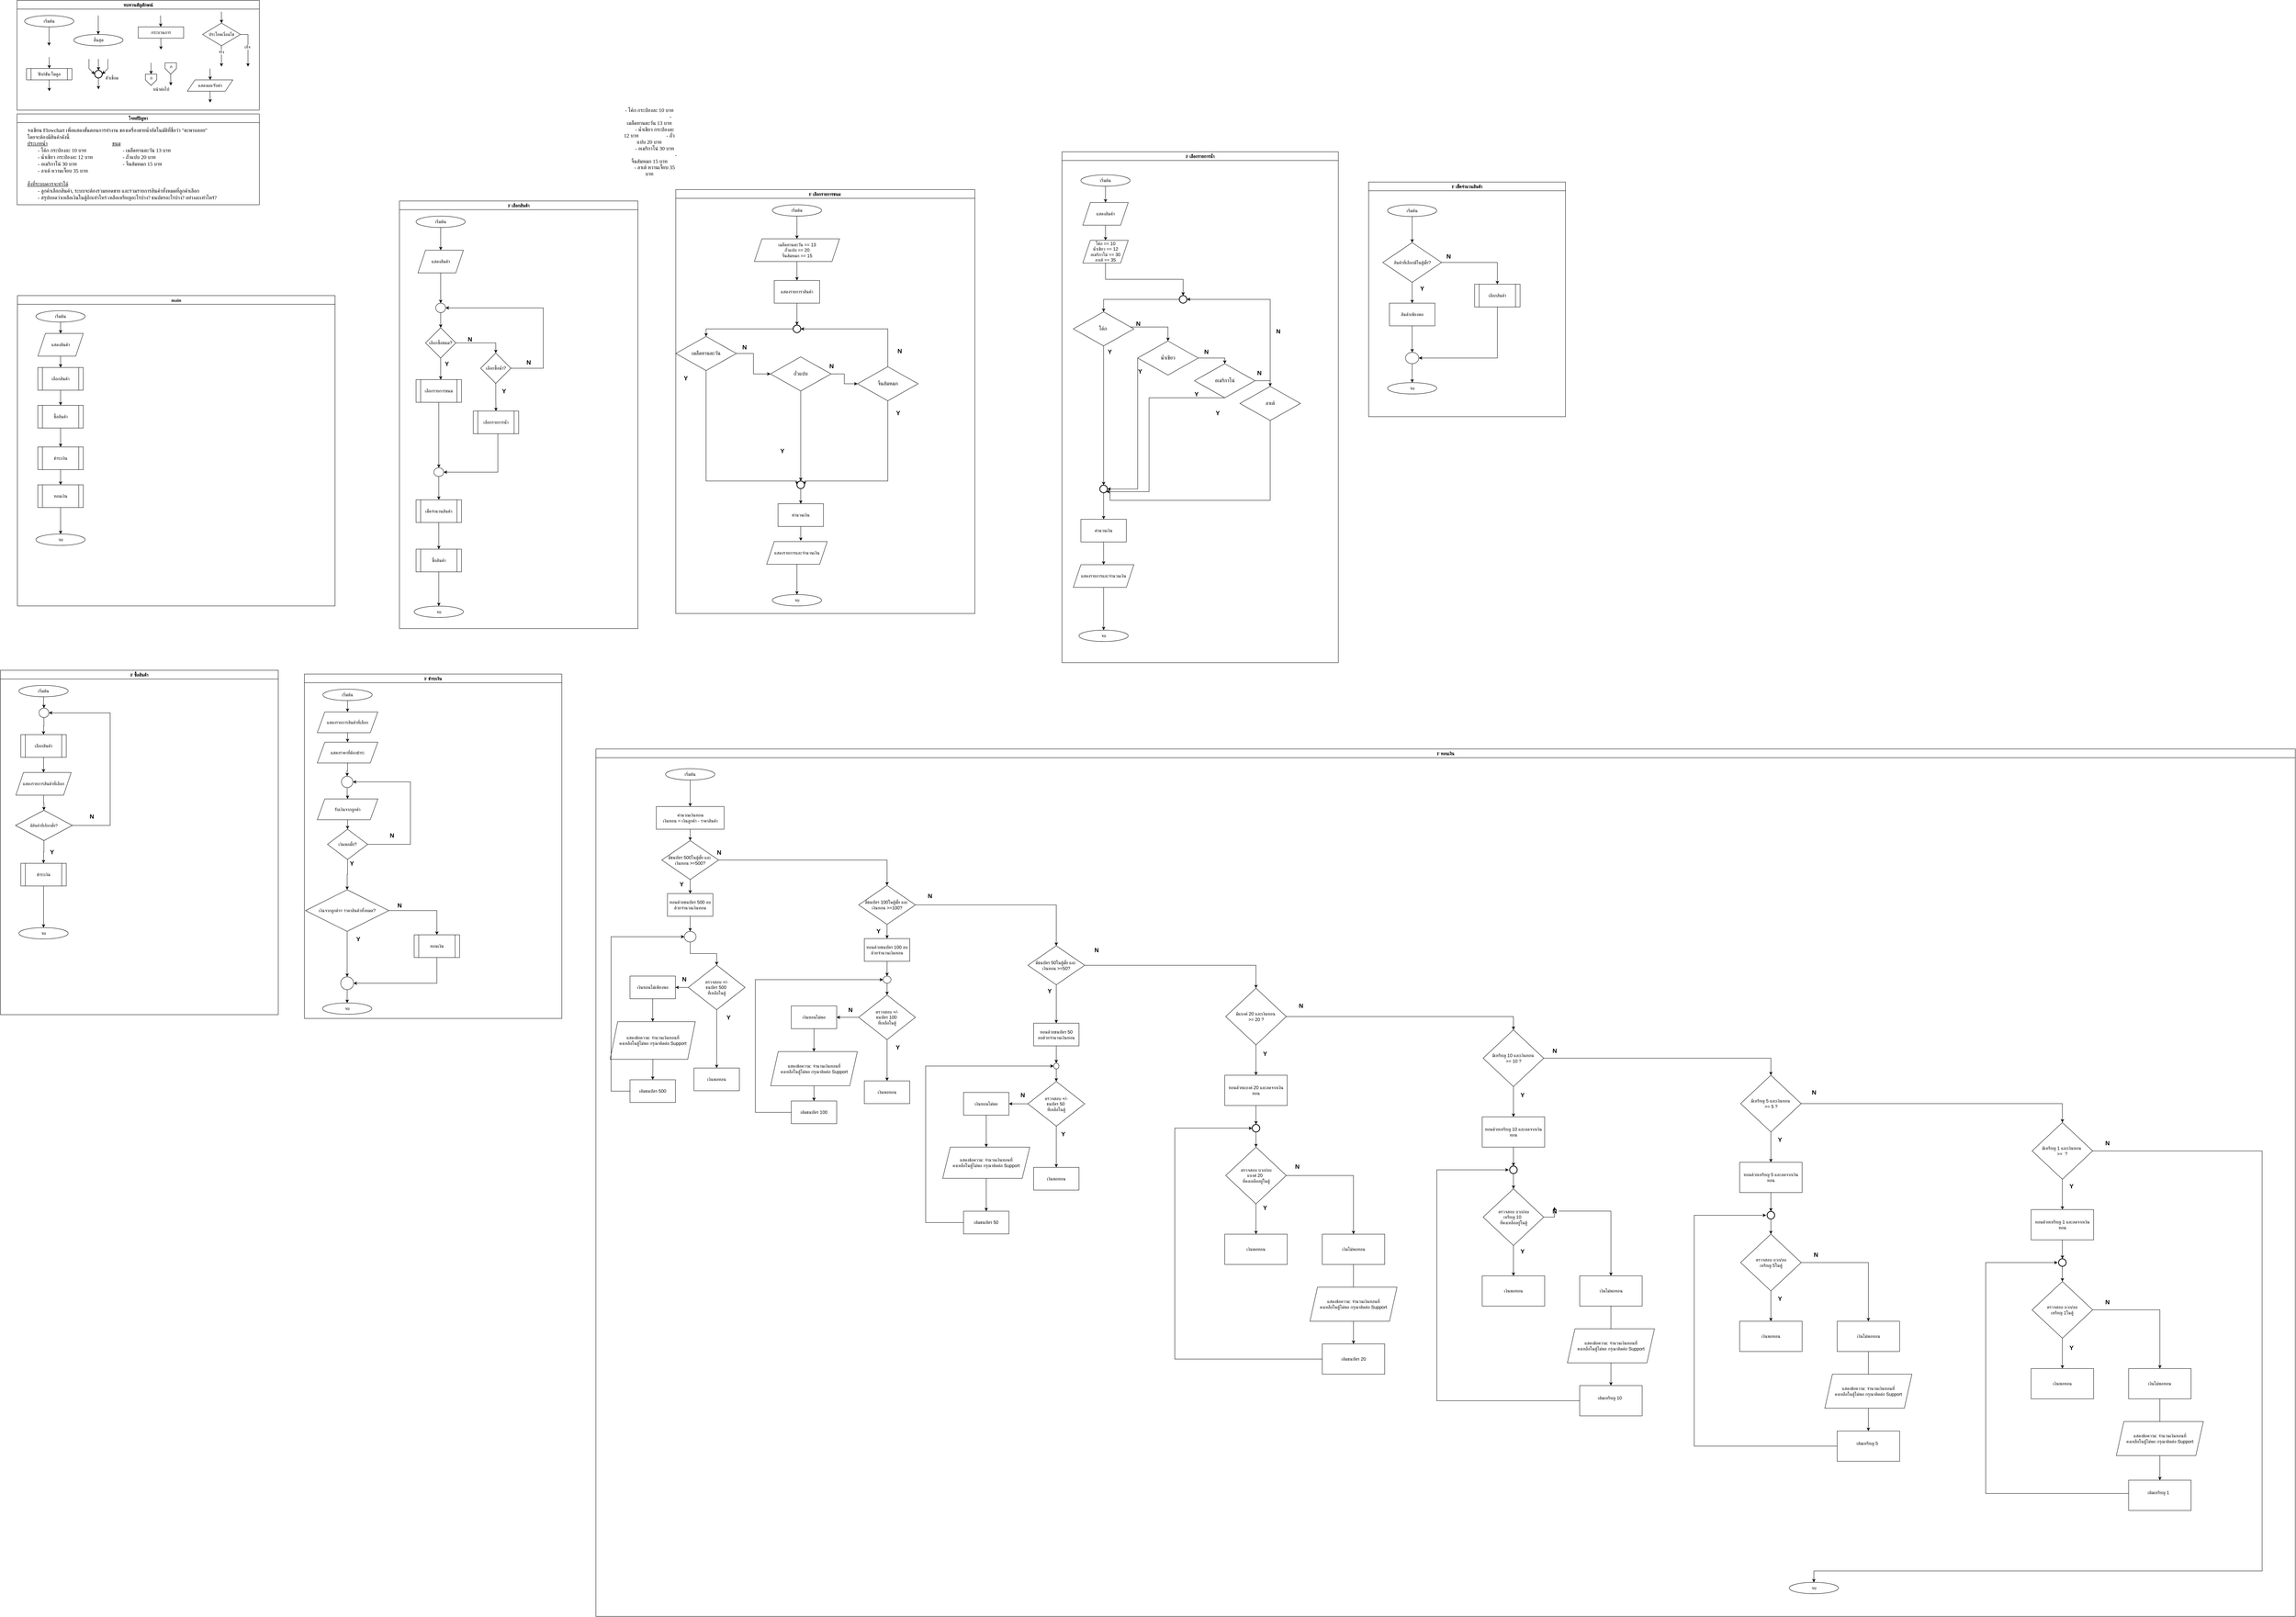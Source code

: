 <mxfile version="28.0.6">
  <diagram id="C5RBs43oDa-KdzZeNtuy" name="Page-1">
    <mxGraphModel dx="2330" dy="825" grid="1" gridSize="10" guides="1" tooltips="1" connect="1" arrows="1" fold="1" page="1" pageScale="1" pageWidth="827" pageHeight="1169" math="0" shadow="0">
      <root>
        <mxCell id="WIyWlLk6GJQsqaUBKTNV-0" />
        <mxCell id="WIyWlLk6GJQsqaUBKTNV-1" parent="WIyWlLk6GJQsqaUBKTNV-0" />
        <mxCell id="M7CGMbNuYNeq0SnUNNgH-6" value="ทบทวนสัญลักษณ์" style="swimlane;fontFamily=Sarabun;fontSource=https%3A%2F%2Ffonts.googleapis.com%2Fcss%3Ffamily%3DSarabun;" parent="WIyWlLk6GJQsqaUBKTNV-1" vertex="1">
          <mxGeometry x="-720" y="20" width="640" height="290" as="geometry" />
        </mxCell>
        <mxCell id="M7CGMbNuYNeq0SnUNNgH-2" value="&lt;font data-font-src=&quot;https://fonts.googleapis.com/css?family=Sarabun&quot; face=&quot;Sarabun&quot;&gt;เริ่มต้น&lt;/font&gt;" style="ellipse;whiteSpace=wrap;html=1;" parent="M7CGMbNuYNeq0SnUNNgH-6" vertex="1">
          <mxGeometry x="20" y="40" width="130" height="30" as="geometry" />
        </mxCell>
        <mxCell id="M7CGMbNuYNeq0SnUNNgH-5" value="" style="endArrow=classic;html=1;rounded=0;" parent="M7CGMbNuYNeq0SnUNNgH-6" edge="1">
          <mxGeometry width="50" height="50" relative="1" as="geometry">
            <mxPoint x="84.5" y="70" as="sourcePoint" />
            <mxPoint x="84.5" y="120" as="targetPoint" />
          </mxGeometry>
        </mxCell>
        <mxCell id="M7CGMbNuYNeq0SnUNNgH-3" value="&lt;font face=&quot;Sarabun&quot;&gt;สิ้นสุด&lt;/font&gt;" style="ellipse;whiteSpace=wrap;html=1;" parent="M7CGMbNuYNeq0SnUNNgH-6" vertex="1">
          <mxGeometry x="150" y="90" width="130" height="30" as="geometry" />
        </mxCell>
        <mxCell id="M7CGMbNuYNeq0SnUNNgH-4" value="" style="endArrow=classic;html=1;rounded=0;" parent="M7CGMbNuYNeq0SnUNNgH-6" edge="1">
          <mxGeometry width="50" height="50" relative="1" as="geometry">
            <mxPoint x="214.5" y="40" as="sourcePoint" />
            <mxPoint x="214.5" y="90" as="targetPoint" />
          </mxGeometry>
        </mxCell>
        <mxCell id="mvioNwK95yMqdUQ73LqQ-0" value="กระบวนการ" style="rounded=0;whiteSpace=wrap;html=1;fontFamily=Sarabun;fontSource=https%3A%2F%2Ffonts.googleapis.com%2Fcss%3Ffamily%3DSarabun;" parent="M7CGMbNuYNeq0SnUNNgH-6" vertex="1">
          <mxGeometry x="320" y="70" width="120" height="30" as="geometry" />
        </mxCell>
        <mxCell id="mvioNwK95yMqdUQ73LqQ-1" value="" style="endArrow=classic;html=1;rounded=0;" parent="M7CGMbNuYNeq0SnUNNgH-6" edge="1">
          <mxGeometry width="50" height="50" relative="1" as="geometry">
            <mxPoint x="379" y="40" as="sourcePoint" />
            <mxPoint x="379.5" y="70" as="targetPoint" />
          </mxGeometry>
        </mxCell>
        <mxCell id="mvioNwK95yMqdUQ73LqQ-2" value="" style="endArrow=classic;html=1;rounded=0;" parent="M7CGMbNuYNeq0SnUNNgH-6" edge="1">
          <mxGeometry width="50" height="50" relative="1" as="geometry">
            <mxPoint x="379.75" y="100" as="sourcePoint" />
            <mxPoint x="380.25" y="130" as="targetPoint" />
          </mxGeometry>
        </mxCell>
        <mxCell id="mvioNwK95yMqdUQ73LqQ-3" value="ประโยคเงื่อนไข" style="rhombus;whiteSpace=wrap;html=1;fontFamily=Sarabun;fontSource=https%3A%2F%2Ffonts.googleapis.com%2Fcss%3Ffamily%3DSarabun;" parent="M7CGMbNuYNeq0SnUNNgH-6" vertex="1">
          <mxGeometry x="490" y="60" width="100" height="60" as="geometry" />
        </mxCell>
        <mxCell id="mvioNwK95yMqdUQ73LqQ-4" value="" style="endArrow=classic;html=1;rounded=0;" parent="M7CGMbNuYNeq0SnUNNgH-6" edge="1">
          <mxGeometry width="50" height="50" relative="1" as="geometry">
            <mxPoint x="539.71" y="30" as="sourcePoint" />
            <mxPoint x="540.21" y="60" as="targetPoint" />
          </mxGeometry>
        </mxCell>
        <mxCell id="mvioNwK95yMqdUQ73LqQ-5" value="" style="endArrow=classic;html=1;rounded=0;" parent="M7CGMbNuYNeq0SnUNNgH-6" edge="1">
          <mxGeometry width="50" height="50" relative="1" as="geometry">
            <mxPoint x="539.71" y="120" as="sourcePoint" />
            <mxPoint x="540" y="175" as="targetPoint" />
          </mxGeometry>
        </mxCell>
        <mxCell id="mvioNwK95yMqdUQ73LqQ-7" value="จริง" style="edgeLabel;html=1;align=center;verticalAlign=middle;resizable=0;points=[];fontFamily=Sarabun;fontSource=https%3A%2F%2Ffonts.googleapis.com%2Fcss%3Ffamily%3DSarabun;" parent="mvioNwK95yMqdUQ73LqQ-5" vertex="1" connectable="0">
          <mxGeometry x="-0.414" y="-1" relative="1" as="geometry">
            <mxPoint as="offset" />
          </mxGeometry>
        </mxCell>
        <mxCell id="mvioNwK95yMqdUQ73LqQ-6" value="" style="endArrow=classic;html=1;rounded=0;exitX=1;exitY=0.5;exitDx=0;exitDy=0;" parent="M7CGMbNuYNeq0SnUNNgH-6" source="mvioNwK95yMqdUQ73LqQ-3" edge="1">
          <mxGeometry width="50" height="50" relative="1" as="geometry">
            <mxPoint x="620" y="95" as="sourcePoint" />
            <mxPoint x="610" y="175" as="targetPoint" />
            <Array as="points">
              <mxPoint x="610" y="90" />
            </Array>
          </mxGeometry>
        </mxCell>
        <mxCell id="mvioNwK95yMqdUQ73LqQ-8" value="&lt;font data-font-src=&quot;https://fonts.googleapis.com/css?family=Sarabun&quot; face=&quot;Sarabun&quot;&gt;เท็จ&lt;/font&gt;" style="edgeLabel;html=1;align=center;verticalAlign=middle;resizable=0;points=[];" parent="mvioNwK95yMqdUQ73LqQ-6" vertex="1" connectable="0">
          <mxGeometry x="-0.002" y="-2" relative="1" as="geometry">
            <mxPoint as="offset" />
          </mxGeometry>
        </mxCell>
        <mxCell id="mvioNwK95yMqdUQ73LqQ-9" value="&lt;font data-font-src=&quot;https://fonts.googleapis.com/css?family=Sarabun&quot; face=&quot;Sarabun&quot;&gt;ฟังก์ชัน/โมดูล&lt;/font&gt;" style="shape=process;whiteSpace=wrap;html=1;backgroundOutline=1;" parent="M7CGMbNuYNeq0SnUNNgH-6" vertex="1">
          <mxGeometry x="25" y="180" width="120" height="30" as="geometry" />
        </mxCell>
        <mxCell id="mvioNwK95yMqdUQ73LqQ-11" value="" style="endArrow=classic;html=1;rounded=0;" parent="M7CGMbNuYNeq0SnUNNgH-6" edge="1">
          <mxGeometry width="50" height="50" relative="1" as="geometry">
            <mxPoint x="84.71" y="150" as="sourcePoint" />
            <mxPoint x="85.21" y="180" as="targetPoint" />
          </mxGeometry>
        </mxCell>
        <mxCell id="mvioNwK95yMqdUQ73LqQ-12" value="" style="endArrow=classic;html=1;rounded=0;" parent="M7CGMbNuYNeq0SnUNNgH-6" edge="1">
          <mxGeometry width="50" height="50" relative="1" as="geometry">
            <mxPoint x="84.71" y="210" as="sourcePoint" />
            <mxPoint x="85.21" y="240" as="targetPoint" />
          </mxGeometry>
        </mxCell>
        <mxCell id="mvioNwK95yMqdUQ73LqQ-13" value="" style="strokeWidth=2;html=1;shape=mxgraph.flowchart.start_2;whiteSpace=wrap;" parent="M7CGMbNuYNeq0SnUNNgH-6" vertex="1">
          <mxGeometry x="205" y="185" width="20" height="20" as="geometry" />
        </mxCell>
        <mxCell id="mvioNwK95yMqdUQ73LqQ-16" value="" style="endArrow=classic;html=1;rounded=0;" parent="M7CGMbNuYNeq0SnUNNgH-6" edge="1">
          <mxGeometry width="50" height="50" relative="1" as="geometry">
            <mxPoint x="214.71" y="155" as="sourcePoint" />
            <mxPoint x="215.21" y="185" as="targetPoint" />
          </mxGeometry>
        </mxCell>
        <mxCell id="mvioNwK95yMqdUQ73LqQ-17" value="" style="endArrow=classic;html=1;rounded=0;entryX=0;entryY=0.5;entryDx=0;entryDy=0;entryPerimeter=0;" parent="M7CGMbNuYNeq0SnUNNgH-6" target="mvioNwK95yMqdUQ73LqQ-13" edge="1">
          <mxGeometry width="50" height="50" relative="1" as="geometry">
            <mxPoint x="190.0" y="155" as="sourcePoint" />
            <mxPoint x="190.5" y="185" as="targetPoint" />
            <Array as="points">
              <mxPoint x="190" y="180" />
            </Array>
          </mxGeometry>
        </mxCell>
        <mxCell id="mvioNwK95yMqdUQ73LqQ-18" value="" style="endArrow=classic;html=1;rounded=0;entryX=1;entryY=0.5;entryDx=0;entryDy=0;entryPerimeter=0;" parent="M7CGMbNuYNeq0SnUNNgH-6" target="mvioNwK95yMqdUQ73LqQ-13" edge="1">
          <mxGeometry width="50" height="50" relative="1" as="geometry">
            <mxPoint x="240.0" y="155" as="sourcePoint" />
            <mxPoint x="240.5" y="185" as="targetPoint" />
            <Array as="points">
              <mxPoint x="240" y="180" />
            </Array>
          </mxGeometry>
        </mxCell>
        <mxCell id="mvioNwK95yMqdUQ73LqQ-19" value="" style="endArrow=classic;html=1;rounded=0;" parent="M7CGMbNuYNeq0SnUNNgH-6" edge="1">
          <mxGeometry width="50" height="50" relative="1" as="geometry">
            <mxPoint x="214.71" y="205" as="sourcePoint" />
            <mxPoint x="215.21" y="235" as="targetPoint" />
          </mxGeometry>
        </mxCell>
        <mxCell id="mvioNwK95yMqdUQ73LqQ-20" value="&lt;font data-font-src=&quot;https://fonts.googleapis.com/css?family=Sarabun&quot; face=&quot;Sarabun&quot;&gt;ตัวเชื่อม&lt;/font&gt;" style="text;html=1;align=center;verticalAlign=middle;resizable=0;points=[];autosize=1;strokeColor=none;fillColor=none;" parent="M7CGMbNuYNeq0SnUNNgH-6" vertex="1">
          <mxGeometry x="220" y="190" width="60" height="30" as="geometry" />
        </mxCell>
        <mxCell id="mvioNwK95yMqdUQ73LqQ-25" value="" style="endArrow=classic;html=1;rounded=0;" parent="M7CGMbNuYNeq0SnUNNgH-6" edge="1">
          <mxGeometry width="50" height="50" relative="1" as="geometry">
            <mxPoint x="353.71" y="165" as="sourcePoint" />
            <mxPoint x="354.21" y="195" as="targetPoint" />
          </mxGeometry>
        </mxCell>
        <mxCell id="mvioNwK95yMqdUQ73LqQ-21" value="" style="verticalLabelPosition=bottom;verticalAlign=top;html=1;shape=offPageConnector;rounded=0;size=0.5;" parent="M7CGMbNuYNeq0SnUNNgH-6" vertex="1">
          <mxGeometry x="339" y="195" width="30" height="30" as="geometry" />
        </mxCell>
        <mxCell id="mvioNwK95yMqdUQ73LqQ-26" value="" style="endArrow=classic;html=1;rounded=0;" parent="M7CGMbNuYNeq0SnUNNgH-6" edge="1">
          <mxGeometry width="50" height="50" relative="1" as="geometry">
            <mxPoint x="405.71" y="195" as="sourcePoint" />
            <mxPoint x="406.21" y="225" as="targetPoint" />
          </mxGeometry>
        </mxCell>
        <mxCell id="mvioNwK95yMqdUQ73LqQ-27" value="" style="verticalLabelPosition=bottom;verticalAlign=top;html=1;shape=offPageConnector;rounded=0;size=0.5;" parent="M7CGMbNuYNeq0SnUNNgH-6" vertex="1">
          <mxGeometry x="391" y="165" width="30" height="30" as="geometry" />
        </mxCell>
        <mxCell id="mvioNwK95yMqdUQ73LqQ-28" value="หน้าต่อไป" style="text;html=1;align=center;verticalAlign=middle;resizable=0;points=[];autosize=1;strokeColor=none;fillColor=none;fontFamily=Sarabun;fontSource=https%3A%2F%2Ffonts.googleapis.com%2Fcss%3Ffamily%3DSarabun;" parent="M7CGMbNuYNeq0SnUNNgH-6" vertex="1">
          <mxGeometry x="345" y="220" width="70" height="30" as="geometry" />
        </mxCell>
        <mxCell id="mvioNwK95yMqdUQ73LqQ-29" value="ก" style="text;html=1;align=center;verticalAlign=middle;resizable=0;points=[];autosize=1;strokeColor=none;fillColor=none;fontFamily=Sarabun;fontSource=https%3A%2F%2Ffonts.googleapis.com%2Fcss%3Ffamily%3DSarabun;" parent="M7CGMbNuYNeq0SnUNNgH-6" vertex="1">
          <mxGeometry x="339" y="190" width="30" height="30" as="geometry" />
        </mxCell>
        <mxCell id="mvioNwK95yMqdUQ73LqQ-30" value="ก" style="text;html=1;align=center;verticalAlign=middle;resizable=0;points=[];autosize=1;strokeColor=none;fillColor=none;fontFamily=Sarabun;fontSource=https%3A%2F%2Ffonts.googleapis.com%2Fcss%3Ffamily%3DSarabun;" parent="M7CGMbNuYNeq0SnUNNgH-6" vertex="1">
          <mxGeometry x="391" y="160" width="30" height="30" as="geometry" />
        </mxCell>
        <mxCell id="mvioNwK95yMqdUQ73LqQ-32" value="แสดงผล/รับค่า" style="shape=parallelogram;perimeter=parallelogramPerimeter;whiteSpace=wrap;html=1;fixedSize=1;fontFamily=Sarabun;fontSource=https%3A%2F%2Ffonts.googleapis.com%2Fcss%3Ffamily%3DSarabun;" parent="M7CGMbNuYNeq0SnUNNgH-6" vertex="1">
          <mxGeometry x="450" y="210" width="120" height="30" as="geometry" />
        </mxCell>
        <mxCell id="mvioNwK95yMqdUQ73LqQ-33" value="" style="endArrow=classic;html=1;rounded=0;" parent="M7CGMbNuYNeq0SnUNNgH-6" edge="1">
          <mxGeometry width="50" height="50" relative="1" as="geometry">
            <mxPoint x="509.71" y="180" as="sourcePoint" />
            <mxPoint x="510.21" y="210" as="targetPoint" />
          </mxGeometry>
        </mxCell>
        <mxCell id="mvioNwK95yMqdUQ73LqQ-34" value="" style="endArrow=classic;html=1;rounded=0;" parent="M7CGMbNuYNeq0SnUNNgH-6" edge="1">
          <mxGeometry width="50" height="50" relative="1" as="geometry">
            <mxPoint x="509.71" y="240" as="sourcePoint" />
            <mxPoint x="510.21" y="270" as="targetPoint" />
          </mxGeometry>
        </mxCell>
        <mxCell id="mvioNwK95yMqdUQ73LqQ-36" value="main" style="swimlane;fontFamily=Sarabun;fontSource=https%3A%2F%2Ffonts.googleapis.com%2Fcss%3Ffamily%3DSarabun;" parent="WIyWlLk6GJQsqaUBKTNV-1" vertex="1">
          <mxGeometry x="-719" y="800" width="839" height="820" as="geometry" />
        </mxCell>
        <mxCell id="jfrF_wkiBj6tC29X4XTE-31" value="" style="edgeStyle=orthogonalEdgeStyle;rounded=0;orthogonalLoop=1;jettySize=auto;html=1;" parent="mvioNwK95yMqdUQ73LqQ-36" source="mvioNwK95yMqdUQ73LqQ-35" target="jfrF_wkiBj6tC29X4XTE-30" edge="1">
          <mxGeometry relative="1" as="geometry" />
        </mxCell>
        <mxCell id="mvioNwK95yMqdUQ73LqQ-35" value="&lt;font data-font-src=&quot;https://fonts.googleapis.com/css?family=Sarabun&quot; face=&quot;Sarabun&quot;&gt;เริ่มต้น&lt;/font&gt;" style="ellipse;whiteSpace=wrap;html=1;" parent="mvioNwK95yMqdUQ73LqQ-36" vertex="1">
          <mxGeometry x="49" y="40" width="130" height="30" as="geometry" />
        </mxCell>
        <mxCell id="jfrF_wkiBj6tC29X4XTE-37" value="" style="edgeStyle=orthogonalEdgeStyle;rounded=0;orthogonalLoop=1;jettySize=auto;html=1;" parent="mvioNwK95yMqdUQ73LqQ-36" source="jfrF_wkiBj6tC29X4XTE-30" target="jfrF_wkiBj6tC29X4XTE-36" edge="1">
          <mxGeometry relative="1" as="geometry" />
        </mxCell>
        <mxCell id="jfrF_wkiBj6tC29X4XTE-30" value="แสดงสินค้า" style="shape=parallelogram;perimeter=parallelogramPerimeter;whiteSpace=wrap;html=1;fixedSize=1;" parent="mvioNwK95yMqdUQ73LqQ-36" vertex="1">
          <mxGeometry x="54" y="100" width="120" height="60" as="geometry" />
        </mxCell>
        <mxCell id="jfrF_wkiBj6tC29X4XTE-116" value="" style="edgeStyle=orthogonalEdgeStyle;rounded=0;orthogonalLoop=1;jettySize=auto;html=1;" parent="mvioNwK95yMqdUQ73LqQ-36" source="jfrF_wkiBj6tC29X4XTE-36" target="jfrF_wkiBj6tC29X4XTE-115" edge="1">
          <mxGeometry relative="1" as="geometry" />
        </mxCell>
        <mxCell id="jfrF_wkiBj6tC29X4XTE-36" value="เลือกสินค้า" style="shape=process;whiteSpace=wrap;html=1;backgroundOutline=1;" parent="mvioNwK95yMqdUQ73LqQ-36" vertex="1">
          <mxGeometry x="54" y="190" width="120" height="60" as="geometry" />
        </mxCell>
        <mxCell id="xq_0OuLLBRFXGWAZMhng-1" value="" style="edgeStyle=orthogonalEdgeStyle;rounded=0;orthogonalLoop=1;jettySize=auto;html=1;" parent="mvioNwK95yMqdUQ73LqQ-36" source="jfrF_wkiBj6tC29X4XTE-115" target="xq_0OuLLBRFXGWAZMhng-0" edge="1">
          <mxGeometry relative="1" as="geometry" />
        </mxCell>
        <mxCell id="jfrF_wkiBj6tC29X4XTE-115" value="ซื้อสินค้า" style="shape=process;whiteSpace=wrap;html=1;backgroundOutline=1;" parent="mvioNwK95yMqdUQ73LqQ-36" vertex="1">
          <mxGeometry x="54" y="290" width="120" height="60" as="geometry" />
        </mxCell>
        <mxCell id="xq_0OuLLBRFXGWAZMhng-3" value="" style="edgeStyle=orthogonalEdgeStyle;rounded=0;orthogonalLoop=1;jettySize=auto;html=1;" parent="mvioNwK95yMqdUQ73LqQ-36" source="xq_0OuLLBRFXGWAZMhng-0" target="xq_0OuLLBRFXGWAZMhng-2" edge="1">
          <mxGeometry relative="1" as="geometry" />
        </mxCell>
        <mxCell id="xq_0OuLLBRFXGWAZMhng-0" value="ชำระเงิน" style="shape=process;whiteSpace=wrap;html=1;backgroundOutline=1;" parent="mvioNwK95yMqdUQ73LqQ-36" vertex="1">
          <mxGeometry x="54" y="400" width="120" height="60" as="geometry" />
        </mxCell>
        <mxCell id="2pJ1ibDVTEZ7RKXCTUfk-168" value="" style="edgeStyle=orthogonalEdgeStyle;rounded=0;orthogonalLoop=1;jettySize=auto;html=1;" edge="1" parent="mvioNwK95yMqdUQ73LqQ-36" source="xq_0OuLLBRFXGWAZMhng-2" target="2pJ1ibDVTEZ7RKXCTUfk-115">
          <mxGeometry relative="1" as="geometry" />
        </mxCell>
        <mxCell id="xq_0OuLLBRFXGWAZMhng-2" value="ทอนเงิน" style="shape=process;whiteSpace=wrap;html=1;backgroundOutline=1;" parent="mvioNwK95yMqdUQ73LqQ-36" vertex="1">
          <mxGeometry x="54" y="500" width="120" height="60" as="geometry" />
        </mxCell>
        <mxCell id="2pJ1ibDVTEZ7RKXCTUfk-115" value="&lt;font data-font-src=&quot;https://fonts.googleapis.com/css?family=Sarabun&quot; face=&quot;Sarabun&quot;&gt;จบ&lt;/font&gt;" style="ellipse;whiteSpace=wrap;html=1;" vertex="1" parent="mvioNwK95yMqdUQ73LqQ-36">
          <mxGeometry x="49" y="630" width="130" height="30" as="geometry" />
        </mxCell>
        <mxCell id="mvioNwK95yMqdUQ73LqQ-70" value="&lt;font data-font-src=&quot;https://fonts.googleapis.com/css?family=Sarabun&quot; face=&quot;Sarabun&quot;&gt;โจทย์ปัญหา&lt;/font&gt;" style="swimlane;whiteSpace=wrap;html=1;" parent="WIyWlLk6GJQsqaUBKTNV-1" vertex="1">
          <mxGeometry x="-720" y="320" width="640" height="240" as="geometry" />
        </mxCell>
        <mxCell id="mvioNwK95yMqdUQ73LqQ-71" value="&lt;font data-font-src=&quot;https://fonts.googleapis.com/css?family=Sarabun&quot; face=&quot;Sarabun&quot; style=&quot;font-size: 14px;&quot;&gt;จงเขียน Flowchart เพื่อแสดงขั้นตอนการทำงาน ของเครื่องขายน้ำอัตโนมัติที่ชื่อว่า &quot;ตะพาบลอย&quot;&lt;br&gt;โดยจะต้องมีสินค้าดังนี้&lt;br&gt;&lt;u&gt;ประเภทน้ำ&lt;span style=&quot;white-space: pre;&quot;&gt;&#x9;&lt;/span&gt;&lt;span style=&quot;white-space: pre;&quot;&gt;&#x9;&lt;/span&gt;&lt;span style=&quot;white-space: pre;&quot;&gt;&#x9;&lt;/span&gt;&lt;span style=&quot;white-space: pre;&quot;&gt;&#x9;&lt;/span&gt;&lt;span style=&quot;white-space: pre;&quot;&gt;&#x9;&lt;/span&gt;&lt;span style=&quot;white-space: pre;&quot;&gt;&#x9;&lt;span style=&quot;white-space: pre;&quot;&gt;&#x9;&lt;/span&gt;ข&lt;/span&gt;นม&lt;/u&gt;&lt;br&gt;&lt;span style=&quot;white-space: pre;&quot;&gt;&#x9;&lt;/span&gt;- โค้ก กระป๋องละ 10 บาท&lt;span style=&quot;white-space: pre;&quot;&gt;&#x9;&lt;/span&gt;&lt;span style=&quot;white-space: pre;&quot;&gt;&#x9;&lt;/span&gt;&lt;span style=&quot;white-space: pre;&quot;&gt;&#x9;&lt;/span&gt;&lt;span style=&quot;white-space: pre;&quot;&gt;&#x9;&lt;/span&gt;- เมล็ดทานตะวัน 13 บาท&lt;br&gt;&lt;span style=&quot;white-space: pre;&quot;&gt;&#x9;&lt;/span&gt;- น้ำเขียว กระป๋องละ 12 บาท&lt;span style=&quot;white-space: pre;&quot;&gt;&#x9;&lt;/span&gt;&lt;span style=&quot;white-space: pre;&quot;&gt;&#x9;&lt;/span&gt;&lt;span style=&quot;white-space: pre;&quot;&gt;&#x9;&lt;/span&gt;- ถั่วแปบ 20 บาท&lt;br&gt;&lt;span style=&quot;white-space: pre;&quot;&gt;&#x9;&lt;/span&gt;- อเมริกาโน่ 30 บาท&lt;span style=&quot;white-space: pre;&quot;&gt;&#x9;&lt;/span&gt;&lt;span style=&quot;white-space: pre;&quot;&gt;&#x9;&lt;/span&gt;&lt;span style=&quot;white-space: pre;&quot;&gt;&#x9;&lt;/span&gt;&lt;span style=&quot;white-space: pre;&quot;&gt;&#x9;&lt;/span&gt;&lt;span style=&quot;white-space: pre;&quot;&gt;&#x9;&lt;/span&gt;- จิ้นส้มหมก 15 บาท&lt;br&gt;&lt;span style=&quot;white-space: pre;&quot;&gt;&#x9;&lt;/span&gt;- ลาเต้ หวานเจี๊ยบ 35 บาท&lt;span style=&quot;white-space: pre;&quot;&gt;&#x9;&lt;/span&gt;&lt;br&gt;&lt;br&gt;&lt;u&gt;สิ่งที่ระบบควรจะทำได้&lt;/u&gt;&lt;br&gt;&lt;span style=&quot;white-space: pre;&quot;&gt;&#x9;&lt;/span&gt;- ลูกค้าเลือกสินค้า, ระบบจะต้องรวมยอดขาย และรวมรายการสินค้าทั้งหมดที่ลูกค้าเลือก&lt;br&gt;&lt;span style=&quot;white-space: pre;&quot;&gt;&#x9;&lt;/span&gt;- สรุปยอดว่าเหลือเงินในตู้อีกเท่าไหร่ เหลือเหรียญอะไรบ้าง? ธนบัตรอะไรบ้าง? อย่างละเท่าไหร่?&lt;br&gt;&lt;br&gt;&lt;br&gt;&lt;/font&gt;" style="text;html=1;align=left;verticalAlign=middle;resizable=0;points=[];autosize=1;strokeColor=none;fillColor=none;fontSize=14;" parent="mvioNwK95yMqdUQ73LqQ-70" vertex="1">
          <mxGeometry x="25" y="30" width="580" height="240" as="geometry" />
        </mxCell>
        <mxCell id="jfrF_wkiBj6tC29X4XTE-38" value="F ซื้อสินค้า" style="swimlane;fontFamily=Sarabun;fontSource=https%3A%2F%2Ffonts.googleapis.com%2Fcss%3Ffamily%3DSarabun;" parent="WIyWlLk6GJQsqaUBKTNV-1" vertex="1">
          <mxGeometry x="-764" y="1790" width="734" height="910" as="geometry" />
        </mxCell>
        <mxCell id="jfrF_wkiBj6tC29X4XTE-135" value="" style="edgeStyle=orthogonalEdgeStyle;rounded=0;orthogonalLoop=1;jettySize=auto;html=1;" parent="jfrF_wkiBj6tC29X4XTE-38" source="jfrF_wkiBj6tC29X4XTE-40" target="jfrF_wkiBj6tC29X4XTE-134" edge="1">
          <mxGeometry relative="1" as="geometry" />
        </mxCell>
        <mxCell id="jfrF_wkiBj6tC29X4XTE-40" value="&lt;font data-font-src=&quot;https://fonts.googleapis.com/css?family=Sarabun&quot; face=&quot;Sarabun&quot;&gt;เริ่มต้น&lt;/font&gt;" style="ellipse;whiteSpace=wrap;html=1;" parent="jfrF_wkiBj6tC29X4XTE-38" vertex="1">
          <mxGeometry x="49" y="40" width="130" height="30" as="geometry" />
        </mxCell>
        <mxCell id="jfrF_wkiBj6tC29X4XTE-122" value="" style="edgeStyle=orthogonalEdgeStyle;rounded=0;orthogonalLoop=1;jettySize=auto;html=1;" parent="jfrF_wkiBj6tC29X4XTE-38" source="jfrF_wkiBj6tC29X4XTE-117" target="jfrF_wkiBj6tC29X4XTE-121" edge="1">
          <mxGeometry relative="1" as="geometry" />
        </mxCell>
        <mxCell id="jfrF_wkiBj6tC29X4XTE-117" value="เลือกสินค้า" style="shape=process;whiteSpace=wrap;html=1;backgroundOutline=1;" parent="jfrF_wkiBj6tC29X4XTE-38" vertex="1">
          <mxGeometry x="54" y="170" width="120" height="60" as="geometry" />
        </mxCell>
        <mxCell id="jfrF_wkiBj6tC29X4XTE-128" value="" style="edgeStyle=orthogonalEdgeStyle;rounded=0;orthogonalLoop=1;jettySize=auto;html=1;" parent="jfrF_wkiBj6tC29X4XTE-38" source="jfrF_wkiBj6tC29X4XTE-121" target="jfrF_wkiBj6tC29X4XTE-127" edge="1">
          <mxGeometry relative="1" as="geometry" />
        </mxCell>
        <mxCell id="jfrF_wkiBj6tC29X4XTE-121" value="แสดงรายการสินค้าที่เลือก" style="shape=parallelogram;perimeter=parallelogramPerimeter;whiteSpace=wrap;html=1;fixedSize=1;" parent="jfrF_wkiBj6tC29X4XTE-38" vertex="1">
          <mxGeometry x="41" y="270" width="146" height="60" as="geometry" />
        </mxCell>
        <mxCell id="jfrF_wkiBj6tC29X4XTE-125" value="&lt;font face=&quot;Sarabun&quot;&gt;จบ&lt;/font&gt;" style="ellipse;whiteSpace=wrap;html=1;" parent="jfrF_wkiBj6tC29X4XTE-38" vertex="1">
          <mxGeometry x="49" y="680" width="130" height="30" as="geometry" />
        </mxCell>
        <mxCell id="jfrF_wkiBj6tC29X4XTE-138" value="" style="edgeStyle=orthogonalEdgeStyle;rounded=0;orthogonalLoop=1;jettySize=auto;html=1;entryX=1;entryY=0.5;entryDx=0;entryDy=0;" parent="jfrF_wkiBj6tC29X4XTE-38" source="jfrF_wkiBj6tC29X4XTE-127" target="jfrF_wkiBj6tC29X4XTE-134" edge="1">
          <mxGeometry relative="1" as="geometry">
            <mxPoint x="290" y="110" as="targetPoint" />
            <Array as="points">
              <mxPoint x="290" y="410" />
              <mxPoint x="290" y="113" />
            </Array>
          </mxGeometry>
        </mxCell>
        <mxCell id="jfrF_wkiBj6tC29X4XTE-127" value="มีสินค้าที่เลือกมั้ย?" style="rhombus;whiteSpace=wrap;html=1;fontSize=11;" parent="jfrF_wkiBj6tC29X4XTE-38" vertex="1">
          <mxGeometry x="40" y="370" width="150" height="80" as="geometry" />
        </mxCell>
        <mxCell id="jfrF_wkiBj6tC29X4XTE-136" value="" style="edgeStyle=orthogonalEdgeStyle;rounded=0;orthogonalLoop=1;jettySize=auto;html=1;" parent="jfrF_wkiBj6tC29X4XTE-38" source="jfrF_wkiBj6tC29X4XTE-134" target="jfrF_wkiBj6tC29X4XTE-117" edge="1">
          <mxGeometry relative="1" as="geometry" />
        </mxCell>
        <mxCell id="jfrF_wkiBj6tC29X4XTE-134" value="" style="ellipse;whiteSpace=wrap;html=1;" parent="jfrF_wkiBj6tC29X4XTE-38" vertex="1">
          <mxGeometry x="102" y="100" width="26" height="25" as="geometry" />
        </mxCell>
        <mxCell id="jfrF_wkiBj6tC29X4XTE-139" value="N" style="text;strokeColor=none;fillColor=none;html=1;fontSize=16;fontStyle=1;verticalAlign=middle;align=center;" parent="jfrF_wkiBj6tC29X4XTE-38" vertex="1">
          <mxGeometry x="220" y="370" width="42" height="32" as="geometry" />
        </mxCell>
        <mxCell id="jfrF_wkiBj6tC29X4XTE-140" value="Y" style="text;strokeColor=none;fillColor=none;html=1;fontSize=16;fontStyle=1;verticalAlign=middle;align=center;" parent="jfrF_wkiBj6tC29X4XTE-38" vertex="1">
          <mxGeometry x="110" y="460" width="51" height="40" as="geometry" />
        </mxCell>
        <mxCell id="jfrF_wkiBj6tC29X4XTE-142" value="" style="edgeStyle=orthogonalEdgeStyle;rounded=0;orthogonalLoop=1;jettySize=auto;html=1;" parent="jfrF_wkiBj6tC29X4XTE-38" source="jfrF_wkiBj6tC29X4XTE-141" target="jfrF_wkiBj6tC29X4XTE-125" edge="1">
          <mxGeometry relative="1" as="geometry" />
        </mxCell>
        <mxCell id="jfrF_wkiBj6tC29X4XTE-141" value="ชำระเงิน" style="shape=process;whiteSpace=wrap;html=1;backgroundOutline=1;" parent="jfrF_wkiBj6tC29X4XTE-38" vertex="1">
          <mxGeometry x="54" y="510.0" width="120" height="60" as="geometry" />
        </mxCell>
        <mxCell id="jfrF_wkiBj6tC29X4XTE-130" value="" style="edgeStyle=orthogonalEdgeStyle;rounded=0;orthogonalLoop=1;jettySize=auto;html=1;" parent="jfrF_wkiBj6tC29X4XTE-38" source="jfrF_wkiBj6tC29X4XTE-127" target="jfrF_wkiBj6tC29X4XTE-141" edge="1">
          <mxGeometry relative="1" as="geometry">
            <mxPoint x="114" y="515.0" as="targetPoint" />
          </mxGeometry>
        </mxCell>
        <mxCell id="jfrF_wkiBj6tC29X4XTE-80" value="F เลือกสินค้า" style="swimlane;fontFamily=Sarabun;fontSource=https%3A%2F%2Ffonts.googleapis.com%2Fcss%3Ffamily%3DSarabun;" parent="WIyWlLk6GJQsqaUBKTNV-1" vertex="1">
          <mxGeometry x="290" y="550" width="630" height="1130" as="geometry" />
        </mxCell>
        <mxCell id="jfrF_wkiBj6tC29X4XTE-547" value="" style="edgeStyle=orthogonalEdgeStyle;rounded=0;orthogonalLoop=1;jettySize=auto;html=1;" parent="jfrF_wkiBj6tC29X4XTE-80" source="jfrF_wkiBj6tC29X4XTE-82" target="jfrF_wkiBj6tC29X4XTE-546" edge="1">
          <mxGeometry relative="1" as="geometry" />
        </mxCell>
        <mxCell id="jfrF_wkiBj6tC29X4XTE-82" value="&lt;font data-font-src=&quot;https://fonts.googleapis.com/css?family=Sarabun&quot; face=&quot;Sarabun&quot;&gt;เริ่มต้น&lt;/font&gt;" style="ellipse;whiteSpace=wrap;html=1;" parent="jfrF_wkiBj6tC29X4XTE-80" vertex="1">
          <mxGeometry x="44" y="40" width="130" height="30" as="geometry" />
        </mxCell>
        <mxCell id="jfrF_wkiBj6tC29X4XTE-83" value="" style="edgeStyle=orthogonalEdgeStyle;rounded=0;orthogonalLoop=1;jettySize=auto;html=1;entryX=0.5;entryY=0;entryDx=0;entryDy=0;" parent="jfrF_wkiBj6tC29X4XTE-80" source="jfrF_wkiBj6tC29X4XTE-85" target="jfrF_wkiBj6tC29X4XTE-95" edge="1">
          <mxGeometry relative="1" as="geometry">
            <mxPoint x="254.5" y="400" as="targetPoint" />
          </mxGeometry>
        </mxCell>
        <mxCell id="jfrF_wkiBj6tC29X4XTE-85" value="เลือกซื้อขนม?" style="rhombus;whiteSpace=wrap;html=1;" parent="jfrF_wkiBj6tC29X4XTE-80" vertex="1">
          <mxGeometry x="69" y="335" width="80" height="80" as="geometry" />
        </mxCell>
        <mxCell id="jfrF_wkiBj6tC29X4XTE-88" value="Y" style="text;strokeColor=none;fillColor=none;html=1;fontSize=16;fontStyle=1;verticalAlign=middle;align=center;" parent="jfrF_wkiBj6tC29X4XTE-80" vertex="1">
          <mxGeometry x="99" y="410" width="51" height="40" as="geometry" />
        </mxCell>
        <mxCell id="jfrF_wkiBj6tC29X4XTE-89" value="N" style="text;strokeColor=none;fillColor=none;html=1;fontSize=16;fontStyle=1;verticalAlign=middle;align=center;" parent="jfrF_wkiBj6tC29X4XTE-80" vertex="1">
          <mxGeometry x="136" y="345" width="100" height="40" as="geometry" />
        </mxCell>
        <mxCell id="jfrF_wkiBj6tC29X4XTE-205" value="" style="edgeStyle=orthogonalEdgeStyle;rounded=0;orthogonalLoop=1;jettySize=auto;html=1;entryX=1;entryY=0.5;entryDx=0;entryDy=0;" parent="jfrF_wkiBj6tC29X4XTE-80" source="jfrF_wkiBj6tC29X4XTE-95" target="jfrF_wkiBj6tC29X4XTE-199" edge="1">
          <mxGeometry relative="1" as="geometry">
            <mxPoint x="390" y="365" as="targetPoint" />
            <Array as="points">
              <mxPoint x="380" y="442" />
              <mxPoint x="380" y="283" />
            </Array>
          </mxGeometry>
        </mxCell>
        <mxCell id="jfrF_wkiBj6tC29X4XTE-95" value="เลือกซื้อน้ำ?" style="rhombus;whiteSpace=wrap;html=1;" parent="jfrF_wkiBj6tC29X4XTE-80" vertex="1">
          <mxGeometry x="214.5" y="402" width="80" height="80" as="geometry" />
        </mxCell>
        <mxCell id="jfrF_wkiBj6tC29X4XTE-96" value="Y" style="text;strokeColor=none;fillColor=none;html=1;fontSize=16;fontStyle=1;verticalAlign=middle;align=center;" parent="jfrF_wkiBj6tC29X4XTE-80" vertex="1">
          <mxGeometry x="250" y="482" width="51" height="40" as="geometry" />
        </mxCell>
        <mxCell id="jfrF_wkiBj6tC29X4XTE-105" value="&lt;font face=&quot;Sarabun&quot;&gt;จบ&lt;/font&gt;" style="ellipse;whiteSpace=wrap;html=1;" parent="jfrF_wkiBj6tC29X4XTE-80" vertex="1">
          <mxGeometry x="39" y="1070.5" width="130" height="30" as="geometry" />
        </mxCell>
        <mxCell id="jfrF_wkiBj6tC29X4XTE-107" value="N" style="text;strokeColor=none;fillColor=none;html=1;fontSize=16;fontStyle=1;verticalAlign=middle;align=center;" parent="jfrF_wkiBj6tC29X4XTE-80" vertex="1">
          <mxGeometry x="320" y="410" width="42" height="32" as="geometry" />
        </mxCell>
        <mxCell id="jfrF_wkiBj6tC29X4XTE-201" value="" style="edgeStyle=orthogonalEdgeStyle;rounded=0;orthogonalLoop=1;jettySize=auto;html=1;entryX=0.5;entryY=0;entryDx=0;entryDy=0;" parent="jfrF_wkiBj6tC29X4XTE-80" source="jfrF_wkiBj6tC29X4XTE-199" target="jfrF_wkiBj6tC29X4XTE-85" edge="1">
          <mxGeometry relative="1" as="geometry" />
        </mxCell>
        <mxCell id="jfrF_wkiBj6tC29X4XTE-199" value="" style="ellipse;whiteSpace=wrap;html=1;" parent="jfrF_wkiBj6tC29X4XTE-80" vertex="1">
          <mxGeometry x="96" y="270" width="26" height="25" as="geometry" />
        </mxCell>
        <mxCell id="jfrF_wkiBj6tC29X4XTE-335" value="" style="edgeStyle=orthogonalEdgeStyle;rounded=0;orthogonalLoop=1;jettySize=auto;html=1;" parent="jfrF_wkiBj6tC29X4XTE-80" source="jfrF_wkiBj6tC29X4XTE-332" target="jfrF_wkiBj6tC29X4XTE-334" edge="1">
          <mxGeometry relative="1" as="geometry" />
        </mxCell>
        <mxCell id="jfrF_wkiBj6tC29X4XTE-332" value="เลือกรายการขนม" style="shape=process;whiteSpace=wrap;html=1;backgroundOutline=1;" parent="jfrF_wkiBj6tC29X4XTE-80" vertex="1">
          <mxGeometry x="43.997" y="472" width="120" height="60" as="geometry" />
        </mxCell>
        <mxCell id="jfrF_wkiBj6tC29X4XTE-84" value="" style="edgeStyle=orthogonalEdgeStyle;rounded=0;orthogonalLoop=1;jettySize=auto;html=1;" parent="jfrF_wkiBj6tC29X4XTE-80" source="jfrF_wkiBj6tC29X4XTE-85" target="jfrF_wkiBj6tC29X4XTE-332" edge="1">
          <mxGeometry relative="1" as="geometry">
            <mxPoint x="109.067" y="490" as="targetPoint" />
            <Array as="points">
              <mxPoint x="109" y="450" />
              <mxPoint x="109" y="450" />
            </Array>
          </mxGeometry>
        </mxCell>
        <mxCell id="2pJ1ibDVTEZ7RKXCTUfk-166" value="" style="edgeStyle=orthogonalEdgeStyle;rounded=0;orthogonalLoop=1;jettySize=auto;html=1;" edge="1" parent="jfrF_wkiBj6tC29X4XTE-80" source="jfrF_wkiBj6tC29X4XTE-334" target="2pJ1ibDVTEZ7RKXCTUfk-165">
          <mxGeometry relative="1" as="geometry" />
        </mxCell>
        <mxCell id="jfrF_wkiBj6tC29X4XTE-334" value="" style="ellipse;whiteSpace=wrap;html=1;" parent="jfrF_wkiBj6tC29X4XTE-80" vertex="1">
          <mxGeometry x="91" y="705" width="26" height="23" as="geometry" />
        </mxCell>
        <mxCell id="jfrF_wkiBj6tC29X4XTE-341" value="" style="edgeStyle=orthogonalEdgeStyle;rounded=0;orthogonalLoop=1;jettySize=auto;html=1;entryX=0.5;entryY=0;entryDx=0;entryDy=0;" parent="jfrF_wkiBj6tC29X4XTE-80" source="jfrF_wkiBj6tC29X4XTE-339" target="jfrF_wkiBj6tC29X4XTE-105" edge="1">
          <mxGeometry relative="1" as="geometry">
            <mxPoint x="104" y="1065.5" as="targetPoint" />
          </mxGeometry>
        </mxCell>
        <mxCell id="jfrF_wkiBj6tC29X4XTE-339" value="ซื้อสินค้า" style="shape=process;whiteSpace=wrap;html=1;backgroundOutline=1;" parent="jfrF_wkiBj6tC29X4XTE-80" vertex="1">
          <mxGeometry x="44" y="920" width="120" height="60" as="geometry" />
        </mxCell>
        <mxCell id="jfrF_wkiBj6tC29X4XTE-338" value="" style="edgeStyle=orthogonalEdgeStyle;rounded=0;orthogonalLoop=1;jettySize=auto;html=1;entryX=1;entryY=0.5;entryDx=0;entryDy=0;" parent="jfrF_wkiBj6tC29X4XTE-80" source="jfrF_wkiBj6tC29X4XTE-333" target="jfrF_wkiBj6tC29X4XTE-334" edge="1">
          <mxGeometry relative="1" as="geometry">
            <mxPoint x="255" y="695" as="targetPoint" />
            <Array as="points">
              <mxPoint x="260" y="717" />
            </Array>
          </mxGeometry>
        </mxCell>
        <mxCell id="jfrF_wkiBj6tC29X4XTE-333" value="เลือกรายการน้ำ" style="shape=process;whiteSpace=wrap;html=1;backgroundOutline=1;" parent="jfrF_wkiBj6tC29X4XTE-80" vertex="1">
          <mxGeometry x="195" y="555" width="120" height="60" as="geometry" />
        </mxCell>
        <mxCell id="jfrF_wkiBj6tC29X4XTE-196" value="" style="edgeStyle=orthogonalEdgeStyle;rounded=0;orthogonalLoop=1;jettySize=auto;html=1;" parent="jfrF_wkiBj6tC29X4XTE-80" source="jfrF_wkiBj6tC29X4XTE-95" target="jfrF_wkiBj6tC29X4XTE-333" edge="1">
          <mxGeometry relative="1" as="geometry">
            <mxPoint x="255" y="585" as="targetPoint" />
            <Array as="points">
              <mxPoint x="254" y="520" />
            </Array>
          </mxGeometry>
        </mxCell>
        <mxCell id="jfrF_wkiBj6tC29X4XTE-550" value="" style="edgeStyle=orthogonalEdgeStyle;rounded=0;orthogonalLoop=1;jettySize=auto;html=1;" parent="jfrF_wkiBj6tC29X4XTE-80" source="jfrF_wkiBj6tC29X4XTE-546" target="jfrF_wkiBj6tC29X4XTE-199" edge="1">
          <mxGeometry relative="1" as="geometry" />
        </mxCell>
        <mxCell id="jfrF_wkiBj6tC29X4XTE-546" value="แสดงสินค้า" style="shape=parallelogram;perimeter=parallelogramPerimeter;whiteSpace=wrap;html=1;fixedSize=1;" parent="jfrF_wkiBj6tC29X4XTE-80" vertex="1">
          <mxGeometry x="49" y="130" width="120" height="60" as="geometry" />
        </mxCell>
        <mxCell id="2pJ1ibDVTEZ7RKXCTUfk-167" value="" style="edgeStyle=orthogonalEdgeStyle;rounded=0;orthogonalLoop=1;jettySize=auto;html=1;" edge="1" parent="jfrF_wkiBj6tC29X4XTE-80" source="2pJ1ibDVTEZ7RKXCTUfk-165" target="jfrF_wkiBj6tC29X4XTE-339">
          <mxGeometry relative="1" as="geometry" />
        </mxCell>
        <mxCell id="2pJ1ibDVTEZ7RKXCTUfk-165" value="เช็คจำนวนสินค้า" style="shape=process;whiteSpace=wrap;html=1;backgroundOutline=1;" vertex="1" parent="jfrF_wkiBj6tC29X4XTE-80">
          <mxGeometry x="44" y="789.5" width="120" height="60" as="geometry" />
        </mxCell>
        <mxCell id="jfrF_wkiBj6tC29X4XTE-143" value="F ชำระเงิน" style="swimlane;fontFamily=Sarabun;fontSource=https%3A%2F%2Ffonts.googleapis.com%2Fcss%3Ffamily%3DSarabun;" parent="WIyWlLk6GJQsqaUBKTNV-1" vertex="1">
          <mxGeometry x="39" y="1800" width="680" height="910" as="geometry" />
        </mxCell>
        <mxCell id="jfrF_wkiBj6tC29X4XTE-145" value="&lt;font data-font-src=&quot;https://fonts.googleapis.com/css?family=Sarabun&quot; face=&quot;Sarabun&quot;&gt;เริ่มต้น&lt;/font&gt;" style="ellipse;whiteSpace=wrap;html=1;" parent="jfrF_wkiBj6tC29X4XTE-143" vertex="1">
          <mxGeometry x="49" y="40" width="130" height="30" as="geometry" />
        </mxCell>
        <mxCell id="jfrF_wkiBj6tC29X4XTE-163" value="" style="edgeStyle=orthogonalEdgeStyle;rounded=0;orthogonalLoop=1;jettySize=auto;html=1;" parent="jfrF_wkiBj6tC29X4XTE-143" source="jfrF_wkiBj6tC29X4XTE-161" target="jfrF_wkiBj6tC29X4XTE-162" edge="1">
          <mxGeometry relative="1" as="geometry" />
        </mxCell>
        <mxCell id="jfrF_wkiBj6tC29X4XTE-161" value="แสดงรายการสินค้าที่เลือก" style="shape=parallelogram;perimeter=parallelogramPerimeter;whiteSpace=wrap;html=1;fixedSize=1;" parent="jfrF_wkiBj6tC29X4XTE-143" vertex="1">
          <mxGeometry x="34" y="100" width="160" height="55" as="geometry" />
        </mxCell>
        <mxCell id="jfrF_wkiBj6tC29X4XTE-144" value="" style="edgeStyle=orthogonalEdgeStyle;rounded=0;orthogonalLoop=1;jettySize=auto;html=1;" parent="jfrF_wkiBj6tC29X4XTE-143" source="jfrF_wkiBj6tC29X4XTE-145" target="jfrF_wkiBj6tC29X4XTE-161" edge="1">
          <mxGeometry relative="1" as="geometry">
            <mxPoint x="114" y="125" as="targetPoint" />
          </mxGeometry>
        </mxCell>
        <mxCell id="jfrF_wkiBj6tC29X4XTE-162" value="แสดงราคาที่ต้องชำระ" style="shape=parallelogram;perimeter=parallelogramPerimeter;whiteSpace=wrap;html=1;fixedSize=1;" parent="jfrF_wkiBj6tC29X4XTE-143" vertex="1">
          <mxGeometry x="34" y="180" width="160" height="55" as="geometry" />
        </mxCell>
        <mxCell id="jfrF_wkiBj6tC29X4XTE-167" value="" style="edgeStyle=orthogonalEdgeStyle;rounded=0;orthogonalLoop=1;jettySize=auto;html=1;" parent="jfrF_wkiBj6tC29X4XTE-143" source="jfrF_wkiBj6tC29X4XTE-164" target="jfrF_wkiBj6tC29X4XTE-166" edge="1">
          <mxGeometry relative="1" as="geometry" />
        </mxCell>
        <mxCell id="jfrF_wkiBj6tC29X4XTE-164" value="รับเงินจากลูกค้า" style="shape=parallelogram;perimeter=parallelogramPerimeter;whiteSpace=wrap;html=1;fixedSize=1;" parent="jfrF_wkiBj6tC29X4XTE-143" vertex="1">
          <mxGeometry x="34" y="330" width="160" height="55" as="geometry" />
        </mxCell>
        <mxCell id="jfrF_wkiBj6tC29X4XTE-177" value="" style="edgeStyle=orthogonalEdgeStyle;rounded=0;orthogonalLoop=1;jettySize=auto;html=1;entryX=1;entryY=0.5;entryDx=0;entryDy=0;" parent="jfrF_wkiBj6tC29X4XTE-143" source="jfrF_wkiBj6tC29X4XTE-166" target="jfrF_wkiBj6tC29X4XTE-171" edge="1">
          <mxGeometry relative="1" as="geometry">
            <mxPoint x="240" y="440" as="targetPoint" />
            <Array as="points">
              <mxPoint x="280" y="450" />
              <mxPoint x="280" y="285" />
            </Array>
          </mxGeometry>
        </mxCell>
        <mxCell id="jfrF_wkiBj6tC29X4XTE-166" value="เงินพอมั้ย?" style="rhombus;whiteSpace=wrap;html=1;" parent="jfrF_wkiBj6tC29X4XTE-143" vertex="1">
          <mxGeometry x="61" y="410" width="106" height="80" as="geometry" />
        </mxCell>
        <mxCell id="jfrF_wkiBj6tC29X4XTE-172" value="" style="edgeStyle=orthogonalEdgeStyle;rounded=0;orthogonalLoop=1;jettySize=auto;html=1;" parent="jfrF_wkiBj6tC29X4XTE-143" source="jfrF_wkiBj6tC29X4XTE-171" target="jfrF_wkiBj6tC29X4XTE-164" edge="1">
          <mxGeometry relative="1" as="geometry" />
        </mxCell>
        <mxCell id="jfrF_wkiBj6tC29X4XTE-171" value="" style="ellipse;whiteSpace=wrap;html=1;aspect=fixed;" parent="jfrF_wkiBj6tC29X4XTE-143" vertex="1">
          <mxGeometry x="98" y="270" width="30" height="30" as="geometry" />
        </mxCell>
        <mxCell id="jfrF_wkiBj6tC29X4XTE-165" value="" style="edgeStyle=orthogonalEdgeStyle;rounded=0;orthogonalLoop=1;jettySize=auto;html=1;" parent="jfrF_wkiBj6tC29X4XTE-143" source="jfrF_wkiBj6tC29X4XTE-162" target="jfrF_wkiBj6tC29X4XTE-171" edge="1">
          <mxGeometry relative="1" as="geometry">
            <mxPoint x="114" y="300" as="targetPoint" />
          </mxGeometry>
        </mxCell>
        <mxCell id="jfrF_wkiBj6tC29X4XTE-175" value="Y" style="text;strokeColor=none;fillColor=none;html=1;fontSize=16;fontStyle=1;verticalAlign=middle;align=center;" parent="jfrF_wkiBj6tC29X4XTE-143" vertex="1">
          <mxGeometry x="99" y="480" width="51" height="40" as="geometry" />
        </mxCell>
        <mxCell id="jfrF_wkiBj6tC29X4XTE-178" value="N" style="text;strokeColor=none;fillColor=none;html=1;fontSize=16;fontStyle=1;verticalAlign=middle;align=center;" parent="jfrF_wkiBj6tC29X4XTE-143" vertex="1">
          <mxGeometry x="210" y="410" width="42" height="32" as="geometry" />
        </mxCell>
        <mxCell id="jfrF_wkiBj6tC29X4XTE-184" value="" style="edgeStyle=orthogonalEdgeStyle;rounded=0;orthogonalLoop=1;jettySize=auto;html=1;" parent="jfrF_wkiBj6tC29X4XTE-143" source="jfrF_wkiBj6tC29X4XTE-182" target="jfrF_wkiBj6tC29X4XTE-183" edge="1">
          <mxGeometry relative="1" as="geometry" />
        </mxCell>
        <mxCell id="jfrF_wkiBj6tC29X4XTE-182" value="เงินจากลูกค้า= ราคาสินค้าทั้งหมด?" style="rhombus;whiteSpace=wrap;html=1;" parent="jfrF_wkiBj6tC29X4XTE-143" vertex="1">
          <mxGeometry x="3" y="570" width="220" height="110" as="geometry" />
        </mxCell>
        <mxCell id="jfrF_wkiBj6tC29X4XTE-169" value="" style="edgeStyle=orthogonalEdgeStyle;rounded=0;orthogonalLoop=1;jettySize=auto;html=1;" parent="jfrF_wkiBj6tC29X4XTE-143" source="jfrF_wkiBj6tC29X4XTE-166" target="jfrF_wkiBj6tC29X4XTE-182" edge="1">
          <mxGeometry relative="1" as="geometry">
            <mxPoint x="113" y="580" as="targetPoint" />
          </mxGeometry>
        </mxCell>
        <mxCell id="jfrF_wkiBj6tC29X4XTE-189" value="" style="edgeStyle=orthogonalEdgeStyle;rounded=0;orthogonalLoop=1;jettySize=auto;html=1;entryX=1;entryY=0.5;entryDx=0;entryDy=0;" parent="jfrF_wkiBj6tC29X4XTE-143" source="jfrF_wkiBj6tC29X4XTE-183" target="jfrF_wkiBj6tC29X4XTE-187" edge="1">
          <mxGeometry relative="1" as="geometry">
            <mxPoint x="350.0" y="829" as="targetPoint" />
            <Array as="points">
              <mxPoint x="350" y="817" />
            </Array>
          </mxGeometry>
        </mxCell>
        <mxCell id="jfrF_wkiBj6tC29X4XTE-183" value="ทอนเงิน" style="shape=process;whiteSpace=wrap;html=1;backgroundOutline=1;" parent="jfrF_wkiBj6tC29X4XTE-143" vertex="1">
          <mxGeometry x="290" y="689" width="120" height="60" as="geometry" />
        </mxCell>
        <mxCell id="jfrF_wkiBj6tC29X4XTE-191" value="" style="edgeStyle=orthogonalEdgeStyle;rounded=0;orthogonalLoop=1;jettySize=auto;html=1;" parent="jfrF_wkiBj6tC29X4XTE-143" source="jfrF_wkiBj6tC29X4XTE-187" target="jfrF_wkiBj6tC29X4XTE-190" edge="1">
          <mxGeometry relative="1" as="geometry" />
        </mxCell>
        <mxCell id="jfrF_wkiBj6tC29X4XTE-187" value="" style="ellipse;whiteSpace=wrap;html=1;aspect=fixed;" parent="jfrF_wkiBj6tC29X4XTE-143" vertex="1">
          <mxGeometry x="96" y="800" width="34" height="34" as="geometry" />
        </mxCell>
        <mxCell id="jfrF_wkiBj6tC29X4XTE-186" value="" style="edgeStyle=orthogonalEdgeStyle;rounded=0;orthogonalLoop=1;jettySize=auto;html=1;" parent="jfrF_wkiBj6tC29X4XTE-143" source="jfrF_wkiBj6tC29X4XTE-182" target="jfrF_wkiBj6tC29X4XTE-187" edge="1">
          <mxGeometry relative="1" as="geometry">
            <mxPoint x="115.0" y="775" as="targetPoint" />
          </mxGeometry>
        </mxCell>
        <mxCell id="jfrF_wkiBj6tC29X4XTE-190" value="&lt;font face=&quot;Sarabun&quot;&gt;จบ&lt;/font&gt;" style="ellipse;whiteSpace=wrap;html=1;" parent="jfrF_wkiBj6tC29X4XTE-143" vertex="1">
          <mxGeometry x="48" y="869" width="130" height="30" as="geometry" />
        </mxCell>
        <mxCell id="jfrF_wkiBj6tC29X4XTE-582" value="N" style="text;strokeColor=none;fillColor=none;html=1;fontSize=16;fontStyle=1;verticalAlign=middle;align=center;" parent="jfrF_wkiBj6tC29X4XTE-143" vertex="1">
          <mxGeometry x="240" y="600" width="22" height="22" as="geometry" />
        </mxCell>
        <mxCell id="jfrF_wkiBj6tC29X4XTE-584" value="Y" style="text;strokeColor=none;fillColor=none;html=1;fontSize=16;fontStyle=1;verticalAlign=middle;align=center;" parent="jfrF_wkiBj6tC29X4XTE-143" vertex="1">
          <mxGeometry x="116" y="680" width="51" height="40" as="geometry" />
        </mxCell>
        <mxCell id="jfrF_wkiBj6tC29X4XTE-406" value="F เลือกรายการน้ำ" style="swimlane;fontFamily=Sarabun;fontSource=https://fonts.googleapis.com/css?family=Sarabun;" parent="WIyWlLk6GJQsqaUBKTNV-1" vertex="1">
          <mxGeometry x="2040" y="420" width="730" height="1350" as="geometry" />
        </mxCell>
        <mxCell id="jfrF_wkiBj6tC29X4XTE-553" value="" style="edgeStyle=orthogonalEdgeStyle;rounded=0;orthogonalLoop=1;jettySize=auto;html=1;" parent="jfrF_wkiBj6tC29X4XTE-406" source="jfrF_wkiBj6tC29X4XTE-408" target="jfrF_wkiBj6tC29X4XTE-552" edge="1">
          <mxGeometry relative="1" as="geometry" />
        </mxCell>
        <mxCell id="jfrF_wkiBj6tC29X4XTE-408" value="&lt;font data-font-src=&quot;https://fonts.googleapis.com/css?family=Sarabun&quot; face=&quot;Sarabun&quot;&gt;เริ่มต้น&lt;/font&gt;" style="ellipse;whiteSpace=wrap;html=1;" parent="jfrF_wkiBj6tC29X4XTE-406" vertex="1">
          <mxGeometry x="50" y="61" width="130" height="30" as="geometry" />
        </mxCell>
        <mxCell id="jfrF_wkiBj6tC29X4XTE-409" value="&lt;font face=&quot;Sarabun&quot;&gt;จบ&lt;/font&gt;" style="ellipse;whiteSpace=wrap;html=1;" parent="jfrF_wkiBj6tC29X4XTE-406" vertex="1">
          <mxGeometry x="45" y="1264" width="130" height="30" as="geometry" />
        </mxCell>
        <mxCell id="jfrF_wkiBj6tC29X4XTE-410" style="edgeStyle=orthogonalEdgeStyle;rounded=0;orthogonalLoop=1;jettySize=auto;html=1;entryX=0.5;entryY=0;entryDx=0;entryDy=0;" parent="jfrF_wkiBj6tC29X4XTE-406" source="jfrF_wkiBj6tC29X4XTE-413" target="jfrF_wkiBj6tC29X4XTE-419" edge="1">
          <mxGeometry relative="1" as="geometry">
            <Array as="points">
              <mxPoint x="280" y="463" />
            </Array>
          </mxGeometry>
        </mxCell>
        <mxCell id="jfrF_wkiBj6tC29X4XTE-412" style="edgeStyle=orthogonalEdgeStyle;rounded=0;orthogonalLoop=1;jettySize=auto;html=1;entryX=0.5;entryY=0;entryDx=0;entryDy=0;" parent="jfrF_wkiBj6tC29X4XTE-406" source="jfrF_wkiBj6tC29X4XTE-425" target="jfrF_wkiBj6tC29X4XTE-424" edge="1">
          <mxGeometry relative="1" as="geometry">
            <mxPoint x="110" y="620" as="targetPoint" />
          </mxGeometry>
        </mxCell>
        <mxCell id="jfrF_wkiBj6tC29X4XTE-413" value="&lt;span style=&quot;font-family: Sarabun; font-size: 14px; text-align: left; text-wrap-mode: nowrap;&quot;&gt;โค้ก&amp;nbsp;&lt;/span&gt;" style="rhombus;whiteSpace=wrap;html=1;" parent="jfrF_wkiBj6tC29X4XTE-406" vertex="1">
          <mxGeometry x="30" y="423" width="160" height="90" as="geometry" />
        </mxCell>
        <mxCell id="jfrF_wkiBj6tC29X4XTE-414" style="edgeStyle=orthogonalEdgeStyle;rounded=0;orthogonalLoop=1;jettySize=auto;html=1;entryX=1;entryY=0.5;entryDx=0;entryDy=0;entryPerimeter=0;" parent="jfrF_wkiBj6tC29X4XTE-406" source="jfrF_wkiBj6tC29X4XTE-419" target="jfrF_wkiBj6tC29X4XTE-425" edge="1">
          <mxGeometry relative="1" as="geometry">
            <mxPoint x="150" y="710" as="targetPoint" />
            <Array as="points">
              <mxPoint x="200" y="891" />
            </Array>
          </mxGeometry>
        </mxCell>
        <mxCell id="jfrF_wkiBj6tC29X4XTE-417" style="edgeStyle=orthogonalEdgeStyle;rounded=0;orthogonalLoop=1;jettySize=auto;html=1;exitX=1;exitY=0.5;exitDx=0;exitDy=0;entryX=0.5;entryY=0;entryDx=0;entryDy=0;" parent="jfrF_wkiBj6tC29X4XTE-406" source="jfrF_wkiBj6tC29X4XTE-419" target="jfrF_wkiBj6tC29X4XTE-432" edge="1">
          <mxGeometry relative="1" as="geometry">
            <Array as="points">
              <mxPoint x="430" y="545" />
            </Array>
          </mxGeometry>
        </mxCell>
        <mxCell id="jfrF_wkiBj6tC29X4XTE-419" value="&lt;span style=&quot;font-family: Sarabun; font-size: 14px; text-align: left; text-wrap-mode: nowrap;&quot;&gt;น้ำเขียว&lt;/span&gt;" style="rhombus;whiteSpace=wrap;html=1;" parent="jfrF_wkiBj6tC29X4XTE-406" vertex="1">
          <mxGeometry x="200" y="500" width="160" height="90" as="geometry" />
        </mxCell>
        <mxCell id="jfrF_wkiBj6tC29X4XTE-420" style="edgeStyle=orthogonalEdgeStyle;rounded=0;orthogonalLoop=1;jettySize=auto;html=1;exitX=0;exitY=0.5;exitDx=0;exitDy=0;entryX=0.5;entryY=0;entryDx=0;entryDy=0;" parent="jfrF_wkiBj6tC29X4XTE-406" source="jfrF_wkiBj6tC29X4XTE-434" target="jfrF_wkiBj6tC29X4XTE-413" edge="1">
          <mxGeometry relative="1" as="geometry" />
        </mxCell>
        <mxCell id="jfrF_wkiBj6tC29X4XTE-423" value="" style="edgeStyle=orthogonalEdgeStyle;rounded=0;orthogonalLoop=1;jettySize=auto;html=1;" parent="jfrF_wkiBj6tC29X4XTE-406" source="jfrF_wkiBj6tC29X4XTE-424" target="jfrF_wkiBj6tC29X4XTE-440" edge="1">
          <mxGeometry relative="1" as="geometry" />
        </mxCell>
        <mxCell id="jfrF_wkiBj6tC29X4XTE-424" value="คำนวนเงิน" style="rounded=0;whiteSpace=wrap;html=1;" parent="jfrF_wkiBj6tC29X4XTE-406" vertex="1">
          <mxGeometry x="50" y="971" width="120" height="60" as="geometry" />
        </mxCell>
        <mxCell id="jfrF_wkiBj6tC29X4XTE-425" value="" style="strokeWidth=2;html=1;shape=mxgraph.flowchart.start_2;whiteSpace=wrap;" parent="jfrF_wkiBj6tC29X4XTE-406" vertex="1">
          <mxGeometry x="100" y="881" width="20" height="20" as="geometry" />
        </mxCell>
        <mxCell id="jfrF_wkiBj6tC29X4XTE-426" value="" style="edgeStyle=orthogonalEdgeStyle;rounded=0;orthogonalLoop=1;jettySize=auto;html=1;entryX=0.5;entryY=0;entryDx=0;entryDy=0;" parent="jfrF_wkiBj6tC29X4XTE-406" source="jfrF_wkiBj6tC29X4XTE-413" target="jfrF_wkiBj6tC29X4XTE-425" edge="1">
          <mxGeometry relative="1" as="geometry">
            <mxPoint x="-610" y="3080" as="targetPoint" />
            <mxPoint x="-610" y="2873" as="sourcePoint" />
          </mxGeometry>
        </mxCell>
        <mxCell id="jfrF_wkiBj6tC29X4XTE-428" style="edgeStyle=orthogonalEdgeStyle;rounded=0;orthogonalLoop=1;jettySize=auto;html=1;exitX=0.5;exitY=1;exitDx=0;exitDy=0;entryX=0.855;entryY=0.855;entryDx=0;entryDy=0;entryPerimeter=0;" parent="jfrF_wkiBj6tC29X4XTE-406" source="jfrF_wkiBj6tC29X4XTE-432" target="jfrF_wkiBj6tC29X4XTE-425" edge="1">
          <mxGeometry relative="1" as="geometry">
            <mxPoint x="60" y="851" as="targetPoint" />
            <Array as="points">
              <mxPoint x="230" y="650" />
              <mxPoint x="230" y="898" />
            </Array>
          </mxGeometry>
        </mxCell>
        <mxCell id="jfrF_wkiBj6tC29X4XTE-430" style="edgeStyle=orthogonalEdgeStyle;rounded=0;orthogonalLoop=1;jettySize=auto;html=1;entryX=0.5;entryY=0;entryDx=0;entryDy=0;" parent="jfrF_wkiBj6tC29X4XTE-406" source="jfrF_wkiBj6tC29X4XTE-432" target="jfrF_wkiBj6tC29X4XTE-433" edge="1">
          <mxGeometry relative="1" as="geometry">
            <Array as="points">
              <mxPoint x="550" y="605" />
            </Array>
          </mxGeometry>
        </mxCell>
        <mxCell id="jfrF_wkiBj6tC29X4XTE-432" value="&lt;span style=&quot;font-family: Sarabun; font-size: 14px; text-align: left; text-wrap-mode: nowrap;&quot;&gt;อเมริกาโน่&lt;/span&gt;" style="rhombus;whiteSpace=wrap;html=1;" parent="jfrF_wkiBj6tC29X4XTE-406" vertex="1">
          <mxGeometry x="350" y="560" width="160" height="90" as="geometry" />
        </mxCell>
        <mxCell id="jfrF_wkiBj6tC29X4XTE-433" value="&lt;span style=&quot;font-family: Sarabun; font-size: 14px; text-align: left; text-wrap-mode: nowrap;&quot;&gt;ลาเต้&lt;/span&gt;" style="rhombus;whiteSpace=wrap;html=1;" parent="jfrF_wkiBj6tC29X4XTE-406" vertex="1">
          <mxGeometry x="470" y="620" width="160" height="90" as="geometry" />
        </mxCell>
        <mxCell id="jfrF_wkiBj6tC29X4XTE-434" value="" style="strokeWidth=2;html=1;shape=mxgraph.flowchart.start_2;whiteSpace=wrap;" parent="jfrF_wkiBj6tC29X4XTE-406" vertex="1">
          <mxGeometry x="310" y="380" width="20" height="20" as="geometry" />
        </mxCell>
        <mxCell id="jfrF_wkiBj6tC29X4XTE-436" style="edgeStyle=orthogonalEdgeStyle;rounded=0;orthogonalLoop=1;jettySize=auto;html=1;entryX=1;entryY=0.5;entryDx=0;entryDy=0;entryPerimeter=0;" parent="jfrF_wkiBj6tC29X4XTE-406" source="jfrF_wkiBj6tC29X4XTE-433" target="jfrF_wkiBj6tC29X4XTE-434" edge="1">
          <mxGeometry relative="1" as="geometry">
            <Array as="points">
              <mxPoint x="550" y="390" />
            </Array>
          </mxGeometry>
        </mxCell>
        <mxCell id="jfrF_wkiBj6tC29X4XTE-438" style="edgeStyle=orthogonalEdgeStyle;rounded=0;orthogonalLoop=1;jettySize=auto;html=1;entryX=0.855;entryY=0.855;entryDx=0;entryDy=0;entryPerimeter=0;" parent="jfrF_wkiBj6tC29X4XTE-406" source="jfrF_wkiBj6tC29X4XTE-433" target="jfrF_wkiBj6tC29X4XTE-425" edge="1">
          <mxGeometry relative="1" as="geometry">
            <Array as="points">
              <mxPoint x="550" y="921" />
              <mxPoint x="127" y="921" />
              <mxPoint x="127" y="898" />
            </Array>
          </mxGeometry>
        </mxCell>
        <mxCell id="jfrF_wkiBj6tC29X4XTE-560" value="" style="edgeStyle=orthogonalEdgeStyle;rounded=0;orthogonalLoop=1;jettySize=auto;html=1;entryX=0.5;entryY=0;entryDx=0;entryDy=0;" parent="jfrF_wkiBj6tC29X4XTE-406" source="jfrF_wkiBj6tC29X4XTE-440" target="jfrF_wkiBj6tC29X4XTE-409" edge="1">
          <mxGeometry relative="1" as="geometry">
            <mxPoint x="110.0" y="1261" as="targetPoint" />
          </mxGeometry>
        </mxCell>
        <mxCell id="jfrF_wkiBj6tC29X4XTE-440" value="แสดงรายการและจำนวนเงิน" style="shape=parallelogram;perimeter=parallelogramPerimeter;whiteSpace=wrap;html=1;fixedSize=1;" parent="jfrF_wkiBj6tC29X4XTE-406" vertex="1">
          <mxGeometry x="30" y="1091" width="160" height="60" as="geometry" />
        </mxCell>
        <mxCell id="jfrF_wkiBj6tC29X4XTE-477" value="N" style="text;strokeColor=none;fillColor=none;html=1;fontSize=16;fontStyle=1;verticalAlign=middle;align=center;" parent="jfrF_wkiBj6tC29X4XTE-406" vertex="1">
          <mxGeometry x="180" y="438" width="42" height="32" as="geometry" />
        </mxCell>
        <mxCell id="jfrF_wkiBj6tC29X4XTE-478" value="Y" style="text;strokeColor=none;fillColor=none;html=1;fontSize=16;fontStyle=1;verticalAlign=middle;align=center;" parent="jfrF_wkiBj6tC29X4XTE-406" vertex="1">
          <mxGeometry x="100" y="508" width="51" height="40" as="geometry" />
        </mxCell>
        <mxCell id="jfrF_wkiBj6tC29X4XTE-479" value="Y" style="text;strokeColor=none;fillColor=none;html=1;fontSize=16;fontStyle=1;verticalAlign=middle;align=center;" parent="jfrF_wkiBj6tC29X4XTE-406" vertex="1">
          <mxGeometry x="180" y="560" width="51" height="40" as="geometry" />
        </mxCell>
        <mxCell id="jfrF_wkiBj6tC29X4XTE-480" value="N" style="text;strokeColor=none;fillColor=none;html=1;fontSize=16;fontStyle=1;verticalAlign=middle;align=center;" parent="jfrF_wkiBj6tC29X4XTE-406" vertex="1">
          <mxGeometry x="360" y="512" width="42" height="32" as="geometry" />
        </mxCell>
        <mxCell id="jfrF_wkiBj6tC29X4XTE-511" value="N" style="text;strokeColor=none;fillColor=none;html=1;fontSize=16;fontStyle=1;verticalAlign=middle;align=center;" parent="jfrF_wkiBj6tC29X4XTE-406" vertex="1">
          <mxGeometry x="500" y="568" width="42" height="32" as="geometry" />
        </mxCell>
        <mxCell id="jfrF_wkiBj6tC29X4XTE-543" value="N" style="text;strokeColor=none;fillColor=none;html=1;fontSize=16;fontStyle=1;verticalAlign=middle;align=center;" parent="jfrF_wkiBj6tC29X4XTE-406" vertex="1">
          <mxGeometry x="550" y="458" width="42" height="32" as="geometry" />
        </mxCell>
        <mxCell id="jfrF_wkiBj6tC29X4XTE-544" value="Y" style="text;strokeColor=none;fillColor=none;html=1;fontSize=16;fontStyle=1;verticalAlign=middle;align=center;" parent="jfrF_wkiBj6tC29X4XTE-406" vertex="1">
          <mxGeometry x="329" y="620" width="51" height="40" as="geometry" />
        </mxCell>
        <mxCell id="jfrF_wkiBj6tC29X4XTE-545" value="Y" style="text;strokeColor=none;fillColor=none;html=1;fontSize=16;fontStyle=1;verticalAlign=middle;align=center;" parent="jfrF_wkiBj6tC29X4XTE-406" vertex="1">
          <mxGeometry x="385" y="670" width="51" height="40" as="geometry" />
        </mxCell>
        <mxCell id="jfrF_wkiBj6tC29X4XTE-555" value="" style="edgeStyle=orthogonalEdgeStyle;rounded=0;orthogonalLoop=1;jettySize=auto;html=1;" parent="jfrF_wkiBj6tC29X4XTE-406" source="jfrF_wkiBj6tC29X4XTE-552" target="jfrF_wkiBj6tC29X4XTE-554" edge="1">
          <mxGeometry relative="1" as="geometry" />
        </mxCell>
        <mxCell id="jfrF_wkiBj6tC29X4XTE-552" value="แสดงสินค้า" style="shape=parallelogram;perimeter=parallelogramPerimeter;whiteSpace=wrap;html=1;fixedSize=1;" parent="jfrF_wkiBj6tC29X4XTE-406" vertex="1">
          <mxGeometry x="55" y="134" width="120" height="60" as="geometry" />
        </mxCell>
        <mxCell id="jfrF_wkiBj6tC29X4XTE-557" value="" style="edgeStyle=orthogonalEdgeStyle;rounded=0;orthogonalLoop=1;jettySize=auto;html=1;exitX=0.5;exitY=1;exitDx=0;exitDy=0;" parent="jfrF_wkiBj6tC29X4XTE-406" source="jfrF_wkiBj6tC29X4XTE-554" target="jfrF_wkiBj6tC29X4XTE-434" edge="1">
          <mxGeometry relative="1" as="geometry" />
        </mxCell>
        <mxCell id="jfrF_wkiBj6tC29X4XTE-554" value="โค้ก == 10&lt;div&gt;น้ำเขียว == 12&lt;/div&gt;&lt;div&gt;อเมริกาโน่ == 30&lt;/div&gt;&lt;div&gt;ลาเต้ == 35&lt;/div&gt;" style="shape=parallelogram;perimeter=parallelogramPerimeter;whiteSpace=wrap;html=1;fixedSize=1;" parent="jfrF_wkiBj6tC29X4XTE-406" vertex="1">
          <mxGeometry x="55" y="234" width="120" height="60" as="geometry" />
        </mxCell>
        <mxCell id="jfrF_wkiBj6tC29X4XTE-441" value="F เลือกรายการขนม " style="swimlane;fontFamily=Sarabun;fontSource=https://fonts.googleapis.com/css?family=Sarabun;" parent="WIyWlLk6GJQsqaUBKTNV-1" vertex="1">
          <mxGeometry x="1020" y="520" width="790" height="1120" as="geometry" />
        </mxCell>
        <mxCell id="jfrF_wkiBj6tC29X4XTE-578" value="" style="edgeStyle=orthogonalEdgeStyle;rounded=0;orthogonalLoop=1;jettySize=auto;html=1;" parent="jfrF_wkiBj6tC29X4XTE-441" source="jfrF_wkiBj6tC29X4XTE-443" target="jfrF_wkiBj6tC29X4XTE-577" edge="1">
          <mxGeometry relative="1" as="geometry" />
        </mxCell>
        <mxCell id="jfrF_wkiBj6tC29X4XTE-443" value="&lt;font data-font-src=&quot;https://fonts.googleapis.com/css?family=Sarabun&quot; face=&quot;Sarabun&quot;&gt;เริ่มต้น&lt;/font&gt;" style="ellipse;whiteSpace=wrap;html=1;" parent="jfrF_wkiBj6tC29X4XTE-441" vertex="1">
          <mxGeometry x="255" y="40" width="130" height="30" as="geometry" />
        </mxCell>
        <mxCell id="jfrF_wkiBj6tC29X4XTE-444" value="&lt;font face=&quot;Sarabun&quot;&gt;จบ&lt;/font&gt;" style="ellipse;whiteSpace=wrap;html=1;" parent="jfrF_wkiBj6tC29X4XTE-441" vertex="1">
          <mxGeometry x="255" y="1070" width="130" height="30" as="geometry" />
        </mxCell>
        <mxCell id="jfrF_wkiBj6tC29X4XTE-447" style="edgeStyle=orthogonalEdgeStyle;rounded=0;orthogonalLoop=1;jettySize=auto;html=1;entryX=0.563;entryY=-0.033;entryDx=0;entryDy=0;entryPerimeter=0;" parent="jfrF_wkiBj6tC29X4XTE-441" source="jfrF_wkiBj6tC29X4XTE-469" target="jfrF_wkiBj6tC29X4XTE-470" edge="1">
          <mxGeometry relative="1" as="geometry">
            <mxPoint x="110" y="813" as="targetPoint" />
          </mxGeometry>
        </mxCell>
        <mxCell id="jfrF_wkiBj6tC29X4XTE-569" value="" style="edgeStyle=orthogonalEdgeStyle;rounded=0;orthogonalLoop=1;jettySize=auto;html=1;entryX=0;entryY=0.5;entryDx=0;entryDy=0;" parent="jfrF_wkiBj6tC29X4XTE-441" source="jfrF_wkiBj6tC29X4XTE-448" target="jfrF_wkiBj6tC29X4XTE-454" edge="1">
          <mxGeometry relative="1" as="geometry">
            <mxPoint x="320" y="433" as="targetPoint" />
          </mxGeometry>
        </mxCell>
        <mxCell id="jfrF_wkiBj6tC29X4XTE-574" value="" style="edgeStyle=orthogonalEdgeStyle;rounded=0;orthogonalLoop=1;jettySize=auto;html=1;entryX=0;entryY=0.5;entryDx=0;entryDy=0;entryPerimeter=0;" parent="jfrF_wkiBj6tC29X4XTE-441" source="jfrF_wkiBj6tC29X4XTE-448" target="jfrF_wkiBj6tC29X4XTE-458" edge="1">
          <mxGeometry relative="1" as="geometry">
            <mxPoint x="80" y="573" as="targetPoint" />
            <Array as="points">
              <mxPoint x="80" y="770" />
            </Array>
          </mxGeometry>
        </mxCell>
        <mxCell id="jfrF_wkiBj6tC29X4XTE-448" value="&lt;span style=&quot;font-family: Sarabun; font-size: 14px; text-align: left; text-wrap-mode: nowrap;&quot;&gt;เมล็ดทานตะวัน&lt;/span&gt;" style="rhombus;whiteSpace=wrap;html=1;" parent="jfrF_wkiBj6tC29X4XTE-441" vertex="1">
          <mxGeometry y="388" width="160" height="90" as="geometry" />
        </mxCell>
        <mxCell id="jfrF_wkiBj6tC29X4XTE-567" value="" style="edgeStyle=orthogonalEdgeStyle;rounded=0;orthogonalLoop=1;jettySize=auto;html=1;entryX=0.5;entryY=0;entryDx=0;entryDy=0;entryPerimeter=0;" parent="jfrF_wkiBj6tC29X4XTE-441" source="jfrF_wkiBj6tC29X4XTE-454" target="jfrF_wkiBj6tC29X4XTE-458" edge="1">
          <mxGeometry relative="1" as="geometry">
            <mxPoint x="280" y="570" as="targetPoint" />
          </mxGeometry>
        </mxCell>
        <mxCell id="jfrF_wkiBj6tC29X4XTE-571" value="" style="edgeStyle=orthogonalEdgeStyle;rounded=0;orthogonalLoop=1;jettySize=auto;html=1;" parent="jfrF_wkiBj6tC29X4XTE-441" source="jfrF_wkiBj6tC29X4XTE-454" target="jfrF_wkiBj6tC29X4XTE-465" edge="1">
          <mxGeometry relative="1" as="geometry" />
        </mxCell>
        <mxCell id="jfrF_wkiBj6tC29X4XTE-454" value="&lt;span style=&quot;font-family: Sarabun; font-size: 14px; text-align: left; text-wrap-mode: nowrap;&quot;&gt;ถั่วแปบ&lt;/span&gt;" style="rhombus;whiteSpace=wrap;html=1;" parent="jfrF_wkiBj6tC29X4XTE-441" vertex="1">
          <mxGeometry x="250" y="442" width="160" height="90" as="geometry" />
        </mxCell>
        <mxCell id="jfrF_wkiBj6tC29X4XTE-455" style="edgeStyle=orthogonalEdgeStyle;rounded=0;orthogonalLoop=1;jettySize=auto;html=1;exitX=0;exitY=0.5;exitDx=0;exitDy=0;entryX=0.5;entryY=0;entryDx=0;entryDy=0;" parent="jfrF_wkiBj6tC29X4XTE-441" source="jfrF_wkiBj6tC29X4XTE-466" target="jfrF_wkiBj6tC29X4XTE-448" edge="1">
          <mxGeometry relative="1" as="geometry" />
        </mxCell>
        <mxCell id="jfrF_wkiBj6tC29X4XTE-458" value="" style="strokeWidth=2;html=1;shape=mxgraph.flowchart.start_2;whiteSpace=wrap;" parent="jfrF_wkiBj6tC29X4XTE-441" vertex="1">
          <mxGeometry x="320" y="770" width="20" height="20" as="geometry" />
        </mxCell>
        <mxCell id="jfrF_wkiBj6tC29X4XTE-461" style="edgeStyle=orthogonalEdgeStyle;rounded=0;orthogonalLoop=1;jettySize=auto;html=1;exitX=0.5;exitY=1;exitDx=0;exitDy=0;entryX=1;entryY=0.5;entryDx=0;entryDy=0;entryPerimeter=0;" parent="jfrF_wkiBj6tC29X4XTE-441" source="jfrF_wkiBj6tC29X4XTE-465" target="jfrF_wkiBj6tC29X4XTE-458" edge="1">
          <mxGeometry relative="1" as="geometry">
            <mxPoint x="200" y="540" as="targetPoint" />
            <Array as="points">
              <mxPoint x="560" y="770" />
            </Array>
          </mxGeometry>
        </mxCell>
        <mxCell id="jfrF_wkiBj6tC29X4XTE-463" style="edgeStyle=orthogonalEdgeStyle;rounded=0;orthogonalLoop=1;jettySize=auto;html=1;entryX=1;entryY=0.5;entryDx=0;entryDy=0;entryPerimeter=0;" parent="jfrF_wkiBj6tC29X4XTE-441" source="jfrF_wkiBj6tC29X4XTE-465" target="jfrF_wkiBj6tC29X4XTE-466" edge="1">
          <mxGeometry relative="1" as="geometry">
            <Array as="points">
              <mxPoint x="560" y="368" />
            </Array>
            <mxPoint x="550" y="430" as="targetPoint" />
          </mxGeometry>
        </mxCell>
        <mxCell id="jfrF_wkiBj6tC29X4XTE-465" value="&lt;span style=&quot;font-family: Sarabun; font-size: 14px; text-align: left; text-wrap-mode: nowrap;&quot;&gt;จิ้นส้มหมก&lt;/span&gt;" style="rhombus;whiteSpace=wrap;html=1;" parent="jfrF_wkiBj6tC29X4XTE-441" vertex="1">
          <mxGeometry x="480" y="468" width="160" height="90" as="geometry" />
        </mxCell>
        <mxCell id="jfrF_wkiBj6tC29X4XTE-466" value="" style="strokeWidth=2;html=1;shape=mxgraph.flowchart.start_2;whiteSpace=wrap;" parent="jfrF_wkiBj6tC29X4XTE-441" vertex="1">
          <mxGeometry x="310" y="358" width="20" height="20" as="geometry" />
        </mxCell>
        <mxCell id="jfrF_wkiBj6tC29X4XTE-468" value="" style="edgeStyle=orthogonalEdgeStyle;rounded=0;orthogonalLoop=1;jettySize=auto;html=1;entryX=0.5;entryY=0;entryDx=0;entryDy=0;" parent="jfrF_wkiBj6tC29X4XTE-441" source="jfrF_wkiBj6tC29X4XTE-458" target="jfrF_wkiBj6tC29X4XTE-469" edge="1">
          <mxGeometry relative="1" as="geometry">
            <mxPoint x="-610" y="4327" as="targetPoint" />
            <mxPoint x="-610" y="4057" as="sourcePoint" />
          </mxGeometry>
        </mxCell>
        <mxCell id="jfrF_wkiBj6tC29X4XTE-469" value="คำนวนเงิน" style="rounded=0;whiteSpace=wrap;html=1;" parent="jfrF_wkiBj6tC29X4XTE-441" vertex="1">
          <mxGeometry x="270" y="830" width="120" height="60" as="geometry" />
        </mxCell>
        <mxCell id="jfrF_wkiBj6tC29X4XTE-580" value="" style="edgeStyle=orthogonalEdgeStyle;rounded=0;orthogonalLoop=1;jettySize=auto;html=1;entryX=0.5;entryY=0;entryDx=0;entryDy=0;" parent="jfrF_wkiBj6tC29X4XTE-441" source="jfrF_wkiBj6tC29X4XTE-470" target="jfrF_wkiBj6tC29X4XTE-444" edge="1">
          <mxGeometry relative="1" as="geometry">
            <mxPoint x="320" y="1070" as="targetPoint" />
          </mxGeometry>
        </mxCell>
        <mxCell id="jfrF_wkiBj6tC29X4XTE-470" value="แสดงรายการและจำนวนเงิน" style="shape=parallelogram;perimeter=parallelogramPerimeter;whiteSpace=wrap;html=1;fixedSize=1;" parent="jfrF_wkiBj6tC29X4XTE-441" vertex="1">
          <mxGeometry x="240" y="930" width="160" height="60" as="geometry" />
        </mxCell>
        <mxCell id="jfrF_wkiBj6tC29X4XTE-471" value="N" style="text;strokeColor=none;fillColor=none;html=1;fontSize=16;fontStyle=1;verticalAlign=middle;align=center;" parent="jfrF_wkiBj6tC29X4XTE-441" vertex="1">
          <mxGeometry x="160" y="400" width="42" height="32" as="geometry" />
        </mxCell>
        <mxCell id="jfrF_wkiBj6tC29X4XTE-472" value="Y" style="text;strokeColor=none;fillColor=none;html=1;fontSize=16;fontStyle=1;verticalAlign=middle;align=center;" parent="jfrF_wkiBj6tC29X4XTE-441" vertex="1">
          <mxGeometry y="478" width="51" height="40" as="geometry" />
        </mxCell>
        <mxCell id="jfrF_wkiBj6tC29X4XTE-473" value="Y" style="text;strokeColor=none;fillColor=none;html=1;fontSize=16;fontStyle=1;verticalAlign=middle;align=center;" parent="jfrF_wkiBj6tC29X4XTE-441" vertex="1">
          <mxGeometry x="255" y="670" width="51" height="40" as="geometry" />
        </mxCell>
        <mxCell id="jfrF_wkiBj6tC29X4XTE-474" value="Y" style="text;strokeColor=none;fillColor=none;html=1;fontSize=16;fontStyle=1;verticalAlign=middle;align=center;" parent="jfrF_wkiBj6tC29X4XTE-441" vertex="1">
          <mxGeometry x="561" y="570" width="51" height="40" as="geometry" />
        </mxCell>
        <mxCell id="jfrF_wkiBj6tC29X4XTE-476" value="N" style="text;strokeColor=none;fillColor=none;html=1;fontSize=16;fontStyle=1;verticalAlign=middle;align=center;" parent="jfrF_wkiBj6tC29X4XTE-441" vertex="1">
          <mxGeometry x="570" y="410" width="42" height="32" as="geometry" />
        </mxCell>
        <mxCell id="jfrF_wkiBj6tC29X4XTE-572" value="N" style="text;strokeColor=none;fillColor=none;html=1;fontSize=16;fontStyle=1;verticalAlign=middle;align=center;" parent="jfrF_wkiBj6tC29X4XTE-441" vertex="1">
          <mxGeometry x="390" y="450" width="42" height="32" as="geometry" />
        </mxCell>
        <mxCell id="jfrF_wkiBj6tC29X4XTE-576" value="" style="edgeStyle=orthogonalEdgeStyle;rounded=0;orthogonalLoop=1;jettySize=auto;html=1;" parent="jfrF_wkiBj6tC29X4XTE-441" source="jfrF_wkiBj6tC29X4XTE-456" target="jfrF_wkiBj6tC29X4XTE-466" edge="1">
          <mxGeometry relative="1" as="geometry" />
        </mxCell>
        <mxCell id="jfrF_wkiBj6tC29X4XTE-456" value="แสดงรายการาสินค้า" style="rounded=0;whiteSpace=wrap;html=1;" parent="jfrF_wkiBj6tC29X4XTE-441" vertex="1">
          <mxGeometry x="260" y="240" width="120" height="60" as="geometry" />
        </mxCell>
        <mxCell id="jfrF_wkiBj6tC29X4XTE-579" value="" style="edgeStyle=orthogonalEdgeStyle;rounded=0;orthogonalLoop=1;jettySize=auto;html=1;" parent="jfrF_wkiBj6tC29X4XTE-441" source="jfrF_wkiBj6tC29X4XTE-577" target="jfrF_wkiBj6tC29X4XTE-456" edge="1">
          <mxGeometry relative="1" as="geometry" />
        </mxCell>
        <mxCell id="jfrF_wkiBj6tC29X4XTE-577" value="เมล็ดทานตะวัน == 13&lt;div&gt;ถั่วแปบ == 20&lt;/div&gt;&lt;div&gt;จิ้นส้มหมก == 15&lt;/div&gt;" style="shape=parallelogram;perimeter=parallelogramPerimeter;whiteSpace=wrap;html=1;fixedSize=1;" parent="jfrF_wkiBj6tC29X4XTE-441" vertex="1">
          <mxGeometry x="207.5" y="130" width="225" height="60" as="geometry" />
        </mxCell>
        <mxCell id="jfrF_wkiBj6tC29X4XTE-556" value="&lt;span style=&quot;font-family: Sarabun; font-size: 14px; text-align: left; text-wrap-mode: nowrap;&quot;&gt;- โค้ก กระป๋องละ 10 บาท&lt;/span&gt;&lt;span style=&quot;font-family: Sarabun; font-size: 14px; text-align: left; white-space: pre;&quot;&gt;&#x9;&lt;/span&gt;&lt;span style=&quot;font-family: Sarabun; font-size: 14px; text-align: left; white-space: pre;&quot;&gt;&#x9;&lt;/span&gt;&lt;span style=&quot;font-family: Sarabun; font-size: 14px; text-align: left; white-space: pre;&quot;&gt;&#x9;&lt;/span&gt;&lt;span style=&quot;font-family: Sarabun; font-size: 14px; text-align: left; white-space: pre;&quot;&gt;&#x9;&lt;/span&gt;&lt;span style=&quot;font-family: Sarabun; font-size: 14px; text-align: left; text-wrap-mode: nowrap;&quot;&gt;- เมล็ดทานตะวัน 13 บาท&lt;/span&gt;&lt;br style=&quot;font-family: Sarabun; font-size: 14px; text-align: left; text-wrap-mode: nowrap;&quot;&gt;&lt;span style=&quot;font-family: Sarabun; font-size: 14px; text-align: left; white-space: pre;&quot;&gt;&#x9;&lt;/span&gt;&lt;span style=&quot;font-family: Sarabun; font-size: 14px; text-align: left; text-wrap-mode: nowrap;&quot;&gt;- น้ำเขียว กระป๋องละ 12 บาท&lt;/span&gt;&lt;span style=&quot;font-family: Sarabun; font-size: 14px; text-align: left; white-space: pre;&quot;&gt;&#x9;&lt;/span&gt;&lt;span style=&quot;font-family: Sarabun; font-size: 14px; text-align: left; white-space: pre;&quot;&gt;&#x9;&lt;/span&gt;&lt;span style=&quot;font-family: Sarabun; font-size: 14px; text-align: left; white-space: pre;&quot;&gt;&#x9;&lt;/span&gt;&lt;span style=&quot;font-family: Sarabun; font-size: 14px; text-align: left; text-wrap-mode: nowrap;&quot;&gt;- ถั่วแปบ 20 บาท&lt;/span&gt;&lt;br style=&quot;font-family: Sarabun; font-size: 14px; text-align: left; text-wrap-mode: nowrap;&quot;&gt;&lt;span style=&quot;font-family: Sarabun; font-size: 14px; text-align: left; white-space: pre;&quot;&gt;&#x9;&lt;/span&gt;&lt;span style=&quot;font-family: Sarabun; font-size: 14px; text-align: left; text-wrap-mode: nowrap;&quot;&gt;- อเมริกาโน่ 30 บาท&lt;/span&gt;&lt;span style=&quot;font-family: Sarabun; font-size: 14px; text-align: left; white-space: pre;&quot;&gt;&#x9;&lt;/span&gt;&lt;span style=&quot;font-family: Sarabun; font-size: 14px; text-align: left; white-space: pre;&quot;&gt;&#x9;&lt;/span&gt;&lt;span style=&quot;font-family: Sarabun; font-size: 14px; text-align: left; white-space: pre;&quot;&gt;&#x9;&lt;/span&gt;&lt;span style=&quot;font-family: Sarabun; font-size: 14px; text-align: left; white-space: pre;&quot;&gt;&#x9;&lt;/span&gt;&lt;span style=&quot;font-family: Sarabun; font-size: 14px; text-align: left; white-space: pre;&quot;&gt;&#x9;&lt;/span&gt;&lt;span style=&quot;font-family: Sarabun; font-size: 14px; text-align: left; text-wrap-mode: nowrap;&quot;&gt;- จิ้นส้มหมก 15 บาท&lt;/span&gt;&lt;br style=&quot;font-family: Sarabun; font-size: 14px; text-align: left; text-wrap-mode: nowrap;&quot;&gt;&lt;span style=&quot;font-family: Sarabun; font-size: 14px; text-align: left; white-space: pre;&quot;&gt;&#x9;&lt;/span&gt;&lt;span style=&quot;font-family: Sarabun; font-size: 14px; text-align: left; text-wrap-mode: nowrap;&quot;&gt;- ลาเต้ หวานเจี๊ยบ 35 บาท&lt;/span&gt;" style="text;html=1;align=center;verticalAlign=middle;whiteSpace=wrap;rounded=0;" parent="WIyWlLk6GJQsqaUBKTNV-1" vertex="1">
          <mxGeometry x="920" y="380" width="60" height="30" as="geometry" />
        </mxCell>
        <mxCell id="jfrF_wkiBj6tC29X4XTE-585" value="F ทอนเงิน" style="swimlane;fontFamily=Sarabun;fontSource=https%3A%2F%2Ffonts.googleapis.com%2Fcss%3Ffamily%3DSarabun;" parent="WIyWlLk6GJQsqaUBKTNV-1" vertex="1">
          <mxGeometry x="809" y="1998" width="4488.67" height="2292" as="geometry" />
        </mxCell>
        <mxCell id="jfrF_wkiBj6tC29X4XTE-612" value="" style="edgeStyle=orthogonalEdgeStyle;rounded=0;orthogonalLoop=1;jettySize=auto;html=1;" parent="jfrF_wkiBj6tC29X4XTE-585" source="jfrF_wkiBj6tC29X4XTE-586" target="jfrF_wkiBj6tC29X4XTE-611" edge="1">
          <mxGeometry relative="1" as="geometry" />
        </mxCell>
        <mxCell id="jfrF_wkiBj6tC29X4XTE-586" value="&lt;font data-font-src=&quot;https://fonts.googleapis.com/css?family=Sarabun&quot; face=&quot;Sarabun&quot;&gt;เริ่มต้น&lt;/font&gt;" style="ellipse;whiteSpace=wrap;html=1;" parent="jfrF_wkiBj6tC29X4XTE-585" vertex="1">
          <mxGeometry x="184" y="52" width="130" height="30" as="geometry" />
        </mxCell>
        <mxCell id="jfrF_wkiBj6tC29X4XTE-614" value="" style="edgeStyle=orthogonalEdgeStyle;rounded=0;orthogonalLoop=1;jettySize=auto;html=1;" parent="jfrF_wkiBj6tC29X4XTE-585" source="jfrF_wkiBj6tC29X4XTE-611" target="jfrF_wkiBj6tC29X4XTE-613" edge="1">
          <mxGeometry relative="1" as="geometry" />
        </mxCell>
        <mxCell id="jfrF_wkiBj6tC29X4XTE-611" value="คำนวณเงินทอน&lt;div&gt;เงินทอน = เงินลูกค้า - ราคาสินค้า&lt;/div&gt;" style="whiteSpace=wrap;html=1;" parent="jfrF_wkiBj6tC29X4XTE-585" vertex="1">
          <mxGeometry x="159.5" y="152" width="179" height="60" as="geometry" />
        </mxCell>
        <mxCell id="xq_0OuLLBRFXGWAZMhng-18" value="" style="edgeStyle=orthogonalEdgeStyle;rounded=0;orthogonalLoop=1;jettySize=auto;html=1;entryX=0.5;entryY=0;entryDx=0;entryDy=0;" parent="jfrF_wkiBj6tC29X4XTE-585" source="jfrF_wkiBj6tC29X4XTE-613" target="xq_0OuLLBRFXGWAZMhng-5" edge="1">
          <mxGeometry relative="1" as="geometry" />
        </mxCell>
        <mxCell id="jfrF_wkiBj6tC29X4XTE-613" value="มีธนบัตร 500ในตู้มั้ย และ&amp;nbsp;&lt;div&gt;เงินทอน &amp;gt;=500?&lt;/div&gt;" style="rhombus;whiteSpace=wrap;html=1;" parent="jfrF_wkiBj6tC29X4XTE-585" vertex="1">
          <mxGeometry x="174" y="242" width="150" height="103" as="geometry" />
        </mxCell>
        <mxCell id="jfrF_wkiBj6tC29X4XTE-620" value="N" style="text;strokeColor=none;fillColor=none;html=1;fontSize=16;fontStyle=1;verticalAlign=middle;align=center;" parent="jfrF_wkiBj6tC29X4XTE-585" vertex="1">
          <mxGeometry x="314" y="262" width="22" height="22" as="geometry" />
        </mxCell>
        <mxCell id="jfrF_wkiBj6tC29X4XTE-621" value="Y" style="text;strokeColor=none;fillColor=none;html=1;fontSize=16;fontStyle=1;verticalAlign=middle;align=center;" parent="jfrF_wkiBj6tC29X4XTE-585" vertex="1">
          <mxGeometry x="200.5" y="337" width="51" height="40" as="geometry" />
        </mxCell>
        <mxCell id="jfrF_wkiBj6tC29X4XTE-646" value="" style="edgeStyle=orthogonalEdgeStyle;rounded=0;orthogonalLoop=1;jettySize=auto;html=1;" parent="jfrF_wkiBj6tC29X4XTE-585" source="jfrF_wkiBj6tC29X4XTE-640" target="jfrF_wkiBj6tC29X4XTE-645" edge="1">
          <mxGeometry relative="1" as="geometry" />
        </mxCell>
        <mxCell id="jfrF_wkiBj6tC29X4XTE-640" value="ตรวจสอบ +/-&lt;div&gt;ธนบัตร 500&amp;nbsp;&lt;div&gt;ที่เหลือในตู้&lt;/div&gt;&lt;/div&gt;" style="rhombus;whiteSpace=wrap;html=1;" parent="jfrF_wkiBj6tC29X4XTE-585" vertex="1">
          <mxGeometry x="244" y="571" width="150" height="118" as="geometry" />
        </mxCell>
        <mxCell id="jfrF_wkiBj6tC29X4XTE-650" value="" style="edgeStyle=orthogonalEdgeStyle;rounded=0;orthogonalLoop=1;jettySize=auto;html=1;" parent="jfrF_wkiBj6tC29X4XTE-585" source="jfrF_wkiBj6tC29X4XTE-641" target="jfrF_wkiBj6tC29X4XTE-649" edge="1">
          <mxGeometry relative="1" as="geometry" />
        </mxCell>
        <mxCell id="jfrF_wkiBj6tC29X4XTE-641" value="ทอนด้วยธนบัตร 500 ลบด้วยจำนวนเงินทอน" style="rounded=0;whiteSpace=wrap;html=1;" parent="jfrF_wkiBj6tC29X4XTE-585" vertex="1">
          <mxGeometry x="189" y="382" width="120" height="60" as="geometry" />
        </mxCell>
        <mxCell id="jfrF_wkiBj6tC29X4XTE-619" value="" style="edgeStyle=orthogonalEdgeStyle;rounded=0;orthogonalLoop=1;jettySize=auto;html=1;" parent="jfrF_wkiBj6tC29X4XTE-585" source="jfrF_wkiBj6tC29X4XTE-613" target="jfrF_wkiBj6tC29X4XTE-641" edge="1">
          <mxGeometry relative="1" as="geometry">
            <mxPoint x="249" y="412" as="targetPoint" />
          </mxGeometry>
        </mxCell>
        <mxCell id="jfrF_wkiBj6tC29X4XTE-645" value="เงินพอทอน" style="whiteSpace=wrap;html=1;" parent="jfrF_wkiBj6tC29X4XTE-585" vertex="1">
          <mxGeometry x="259" y="843" width="120" height="60" as="geometry" />
        </mxCell>
        <mxCell id="jfrF_wkiBj6tC29X4XTE-647" value="Y" style="text;strokeColor=none;fillColor=none;html=1;fontSize=16;fontStyle=1;verticalAlign=middle;align=center;" parent="jfrF_wkiBj6tC29X4XTE-585" vertex="1">
          <mxGeometry x="324" y="689" width="51" height="40" as="geometry" />
        </mxCell>
        <mxCell id="jfrF_wkiBj6tC29X4XTE-648" value="N" style="text;strokeColor=none;fillColor=none;html=1;fontSize=16;fontStyle=1;verticalAlign=middle;align=center;" parent="jfrF_wkiBj6tC29X4XTE-585" vertex="1">
          <mxGeometry x="222" y="597" width="22" height="22" as="geometry" />
        </mxCell>
        <mxCell id="jfrF_wkiBj6tC29X4XTE-651" value="" style="edgeStyle=orthogonalEdgeStyle;rounded=0;orthogonalLoop=1;jettySize=auto;html=1;exitX=0.5;exitY=1;exitDx=0;exitDy=0;" parent="jfrF_wkiBj6tC29X4XTE-585" source="jfrF_wkiBj6tC29X4XTE-649" target="jfrF_wkiBj6tC29X4XTE-640" edge="1">
          <mxGeometry relative="1" as="geometry">
            <mxPoint x="319" y="510.0" as="sourcePoint" />
          </mxGeometry>
        </mxCell>
        <mxCell id="jfrF_wkiBj6tC29X4XTE-649" value="" style="ellipse;whiteSpace=wrap;html=1;rounded=0;" parent="jfrF_wkiBj6tC29X4XTE-585" vertex="1">
          <mxGeometry x="233.5" y="482" width="31" height="28" as="geometry" />
        </mxCell>
        <mxCell id="xq_0OuLLBRFXGWAZMhng-7" value="" style="edgeStyle=orthogonalEdgeStyle;rounded=0;orthogonalLoop=1;jettySize=auto;html=1;entryX=0.5;entryY=0;entryDx=0;entryDy=0;" parent="jfrF_wkiBj6tC29X4XTE-585" source="jfrF_wkiBj6tC29X4XTE-653" target="xq_0OuLLBRFXGWAZMhng-6" edge="1">
          <mxGeometry relative="1" as="geometry">
            <mxPoint x="150" y="711.0" as="targetPoint" />
          </mxGeometry>
        </mxCell>
        <mxCell id="jfrF_wkiBj6tC29X4XTE-653" value="เงินทอนไม่เพียงพอ" style="rounded=0;whiteSpace=wrap;html=1;" parent="jfrF_wkiBj6tC29X4XTE-585" vertex="1">
          <mxGeometry x="90" y="600" width="120" height="60" as="geometry" />
        </mxCell>
        <mxCell id="jfrF_wkiBj6tC29X4XTE-644" value="" style="edgeStyle=orthogonalEdgeStyle;rounded=0;orthogonalLoop=1;jettySize=auto;html=1;" parent="jfrF_wkiBj6tC29X4XTE-585" source="jfrF_wkiBj6tC29X4XTE-640" target="jfrF_wkiBj6tC29X4XTE-653" edge="1">
          <mxGeometry relative="1" as="geometry">
            <mxPoint x="180" y="601" as="targetPoint" />
          </mxGeometry>
        </mxCell>
        <mxCell id="xq_0OuLLBRFXGWAZMhng-20" value="" style="edgeStyle=orthogonalEdgeStyle;rounded=0;orthogonalLoop=1;jettySize=auto;html=1;entryX=0.5;entryY=0;entryDx=0;entryDy=0;" parent="jfrF_wkiBj6tC29X4XTE-585" source="xq_0OuLLBRFXGWAZMhng-5" target="xq_0OuLLBRFXGWAZMhng-21" edge="1">
          <mxGeometry relative="1" as="geometry">
            <mxPoint x="769.0" y="565" as="targetPoint" />
          </mxGeometry>
        </mxCell>
        <mxCell id="xq_0OuLLBRFXGWAZMhng-48" value="" style="edgeStyle=orthogonalEdgeStyle;rounded=0;orthogonalLoop=1;jettySize=auto;html=1;entryX=0.5;entryY=0;entryDx=0;entryDy=0;" parent="jfrF_wkiBj6tC29X4XTE-585" source="xq_0OuLLBRFXGWAZMhng-5" target="xq_0OuLLBRFXGWAZMhng-49" edge="1">
          <mxGeometry relative="1" as="geometry">
            <mxPoint x="1221" y="520" as="targetPoint" />
          </mxGeometry>
        </mxCell>
        <mxCell id="xq_0OuLLBRFXGWAZMhng-5" value="มีธนบัตร 100ในตู้มั้ย และ&amp;nbsp;&lt;div&gt;เงินทอน &amp;gt;=100?&lt;/div&gt;" style="rhombus;whiteSpace=wrap;html=1;" parent="jfrF_wkiBj6tC29X4XTE-585" vertex="1">
          <mxGeometry x="694" y="360.5" width="150" height="103" as="geometry" />
        </mxCell>
        <mxCell id="xq_0OuLLBRFXGWAZMhng-9" value="" style="edgeStyle=orthogonalEdgeStyle;rounded=0;orthogonalLoop=1;jettySize=auto;html=1;" parent="jfrF_wkiBj6tC29X4XTE-585" target="xq_0OuLLBRFXGWAZMhng-8" edge="1">
          <mxGeometry relative="1" as="geometry">
            <mxPoint x="150" y="790" as="sourcePoint" />
          </mxGeometry>
        </mxCell>
        <mxCell id="xq_0OuLLBRFXGWAZMhng-6" value="แสดงข้อความ: จำนวนเงินทอนที่&lt;div&gt;คงเหลือในตู้ไม่พอ&amp;nbsp;&lt;span style=&quot;background-color: transparent; color: light-dark(rgb(0, 0, 0), rgb(255, 255, 255));&quot;&gt;กรุณาติดต่อ Support&lt;/span&gt;&lt;/div&gt;" style="shape=parallelogram;perimeter=parallelogramPerimeter;whiteSpace=wrap;html=1;fixedSize=1;rounded=0;" parent="jfrF_wkiBj6tC29X4XTE-585" vertex="1">
          <mxGeometry x="37.5" y="720.5" width="225" height="99.5" as="geometry" />
        </mxCell>
        <mxCell id="xq_0OuLLBRFXGWAZMhng-11" value="" style="edgeStyle=orthogonalEdgeStyle;rounded=0;orthogonalLoop=1;jettySize=auto;html=1;entryX=0;entryY=0.5;entryDx=0;entryDy=0;" parent="jfrF_wkiBj6tC29X4XTE-585" source="xq_0OuLLBRFXGWAZMhng-8" target="jfrF_wkiBj6tC29X4XTE-649" edge="1">
          <mxGeometry relative="1" as="geometry">
            <mxPoint x="40" y="491" as="targetPoint" />
            <Array as="points">
              <mxPoint x="40" y="904" />
              <mxPoint x="40" y="496" />
            </Array>
          </mxGeometry>
        </mxCell>
        <mxCell id="xq_0OuLLBRFXGWAZMhng-8" value="เติมธนบัตร 500" style="whiteSpace=wrap;html=1;rounded=0;" parent="jfrF_wkiBj6tC29X4XTE-585" vertex="1">
          <mxGeometry x="90" y="874" width="120" height="60" as="geometry" />
        </mxCell>
        <mxCell id="xq_0OuLLBRFXGWAZMhng-39" value="" style="edgeStyle=orthogonalEdgeStyle;rounded=0;orthogonalLoop=1;jettySize=auto;html=1;" parent="jfrF_wkiBj6tC29X4XTE-585" source="xq_0OuLLBRFXGWAZMhng-21" target="xq_0OuLLBRFXGWAZMhng-38" edge="1">
          <mxGeometry relative="1" as="geometry" />
        </mxCell>
        <mxCell id="xq_0OuLLBRFXGWAZMhng-21" value="ทอนด้วยธนบัตร 100 ลบด้วยจำนวนเงินทอน" style="rounded=0;whiteSpace=wrap;html=1;" parent="jfrF_wkiBj6tC29X4XTE-585" vertex="1">
          <mxGeometry x="709" y="501" width="120" height="60" as="geometry" />
        </mxCell>
        <mxCell id="xq_0OuLLBRFXGWAZMhng-22" value="Y" style="text;strokeColor=none;fillColor=none;html=1;fontSize=16;fontStyle=1;verticalAlign=middle;align=center;" parent="jfrF_wkiBj6tC29X4XTE-585" vertex="1">
          <mxGeometry x="720" y="461" width="51" height="40" as="geometry" />
        </mxCell>
        <mxCell id="xq_0OuLLBRFXGWAZMhng-24" value="N" style="text;strokeColor=none;fillColor=none;html=1;fontSize=16;fontStyle=1;verticalAlign=middle;align=center;" parent="jfrF_wkiBj6tC29X4XTE-585" vertex="1">
          <mxGeometry x="871" y="377" width="22" height="22" as="geometry" />
        </mxCell>
        <mxCell id="xq_0OuLLBRFXGWAZMhng-28" value="" style="edgeStyle=orthogonalEdgeStyle;rounded=0;orthogonalLoop=1;jettySize=auto;html=1;entryX=0.5;entryY=0;entryDx=0;entryDy=0;" parent="jfrF_wkiBj6tC29X4XTE-585" source="xq_0OuLLBRFXGWAZMhng-25" target="xq_0OuLLBRFXGWAZMhng-29" edge="1">
          <mxGeometry relative="1" as="geometry">
            <mxPoint x="576.0" y="760" as="targetPoint" />
          </mxGeometry>
        </mxCell>
        <mxCell id="xq_0OuLLBRFXGWAZMhng-25" value="เงินทอนไม่พอ" style="whiteSpace=wrap;html=1;" parent="jfrF_wkiBj6tC29X4XTE-585" vertex="1">
          <mxGeometry x="516" y="679" width="120" height="60" as="geometry" />
        </mxCell>
        <mxCell id="xq_0OuLLBRFXGWAZMhng-31" value="" style="edgeStyle=orthogonalEdgeStyle;rounded=0;orthogonalLoop=1;jettySize=auto;html=1;" parent="jfrF_wkiBj6tC29X4XTE-585" source="xq_0OuLLBRFXGWAZMhng-29" target="xq_0OuLLBRFXGWAZMhng-30" edge="1">
          <mxGeometry relative="1" as="geometry" />
        </mxCell>
        <mxCell id="xq_0OuLLBRFXGWAZMhng-29" value="แสดงข้อความ: จำนวนเงินทอนที่&lt;div&gt;คงเหลือในตู้ไม่พอ&amp;nbsp;&lt;span style=&quot;background-color: transparent; color: light-dark(rgb(0, 0, 0), rgb(255, 255, 255));&quot;&gt;กรุณาติดต่อ Support&lt;/span&gt;&lt;/div&gt;" style="shape=parallelogram;perimeter=parallelogramPerimeter;whiteSpace=wrap;html=1;fixedSize=1;rounded=0;" parent="jfrF_wkiBj6tC29X4XTE-585" vertex="1">
          <mxGeometry x="461.5" y="799.5" width="229" height="90.5" as="geometry" />
        </mxCell>
        <mxCell id="xq_0OuLLBRFXGWAZMhng-44" value="" style="edgeStyle=orthogonalEdgeStyle;rounded=0;orthogonalLoop=1;jettySize=auto;html=1;entryX=0;entryY=0.5;entryDx=0;entryDy=0;" parent="jfrF_wkiBj6tC29X4XTE-585" source="xq_0OuLLBRFXGWAZMhng-30" target="xq_0OuLLBRFXGWAZMhng-38" edge="1">
          <mxGeometry relative="1" as="geometry">
            <mxPoint x="461" y="570" as="targetPoint" />
            <Array as="points">
              <mxPoint x="421" y="960" />
              <mxPoint x="421" y="610" />
            </Array>
          </mxGeometry>
        </mxCell>
        <mxCell id="xq_0OuLLBRFXGWAZMhng-30" value="เติมธนบัตร 100" style="whiteSpace=wrap;html=1;rounded=0;" parent="jfrF_wkiBj6tC29X4XTE-585" vertex="1">
          <mxGeometry x="516" y="930" width="120" height="60" as="geometry" />
        </mxCell>
        <mxCell id="xq_0OuLLBRFXGWAZMhng-37" value="" style="edgeStyle=orthogonalEdgeStyle;rounded=0;orthogonalLoop=1;jettySize=auto;html=1;" parent="jfrF_wkiBj6tC29X4XTE-585" source="xq_0OuLLBRFXGWAZMhng-36" target="xq_0OuLLBRFXGWAZMhng-25" edge="1">
          <mxGeometry relative="1" as="geometry" />
        </mxCell>
        <mxCell id="xq_0OuLLBRFXGWAZMhng-46" value="" style="edgeStyle=orthogonalEdgeStyle;rounded=0;orthogonalLoop=1;jettySize=auto;html=1;" parent="jfrF_wkiBj6tC29X4XTE-585" source="xq_0OuLLBRFXGWAZMhng-36" target="xq_0OuLLBRFXGWAZMhng-45" edge="1">
          <mxGeometry relative="1" as="geometry" />
        </mxCell>
        <mxCell id="xq_0OuLLBRFXGWAZMhng-36" value="ตรวจสอบ +/-&lt;div&gt;ธนบัตร 100&amp;nbsp;&lt;div&gt;ที่เหลือในตู้&lt;/div&gt;&lt;/div&gt;" style="rhombus;whiteSpace=wrap;html=1;" parent="jfrF_wkiBj6tC29X4XTE-585" vertex="1">
          <mxGeometry x="694" y="650" width="150" height="118" as="geometry" />
        </mxCell>
        <mxCell id="xq_0OuLLBRFXGWAZMhng-40" value="" style="edgeStyle=orthogonalEdgeStyle;rounded=0;orthogonalLoop=1;jettySize=auto;html=1;" parent="jfrF_wkiBj6tC29X4XTE-585" source="xq_0OuLLBRFXGWAZMhng-38" target="xq_0OuLLBRFXGWAZMhng-36" edge="1">
          <mxGeometry relative="1" as="geometry" />
        </mxCell>
        <mxCell id="xq_0OuLLBRFXGWAZMhng-38" value="" style="ellipse;whiteSpace=wrap;html=1;rounded=0;" parent="jfrF_wkiBj6tC29X4XTE-585" vertex="1">
          <mxGeometry x="758.5" y="600" width="21" height="19" as="geometry" />
        </mxCell>
        <mxCell id="xq_0OuLLBRFXGWAZMhng-45" value="เงินพอทอน" style="whiteSpace=wrap;html=1;" parent="jfrF_wkiBj6tC29X4XTE-585" vertex="1">
          <mxGeometry x="709" y="877" width="120" height="60" as="geometry" />
        </mxCell>
        <mxCell id="xq_0OuLLBRFXGWAZMhng-58" value="" style="edgeStyle=orthogonalEdgeStyle;rounded=0;orthogonalLoop=1;jettySize=auto;html=1;" parent="jfrF_wkiBj6tC29X4XTE-585" source="xq_0OuLLBRFXGWAZMhng-49" target="xq_0OuLLBRFXGWAZMhng-57" edge="1">
          <mxGeometry relative="1" as="geometry" />
        </mxCell>
        <mxCell id="2pJ1ibDVTEZ7RKXCTUfk-87" value="" style="edgeStyle=orthogonalEdgeStyle;rounded=0;orthogonalLoop=1;jettySize=auto;html=1;entryX=0.5;entryY=0;entryDx=0;entryDy=0;" edge="1" parent="jfrF_wkiBj6tC29X4XTE-585" source="xq_0OuLLBRFXGWAZMhng-49" target="2pJ1ibDVTEZ7RKXCTUfk-6">
          <mxGeometry relative="1" as="geometry" />
        </mxCell>
        <mxCell id="xq_0OuLLBRFXGWAZMhng-49" value="มีธนบัตร 50ในตู้มั้ย และ&amp;nbsp;&lt;div&gt;เงินทอน &amp;gt;=50?&lt;/div&gt;" style="rhombus;whiteSpace=wrap;html=1;" parent="jfrF_wkiBj6tC29X4XTE-585" vertex="1">
          <mxGeometry x="1141" y="520" width="150" height="103" as="geometry" />
        </mxCell>
        <mxCell id="xq_0OuLLBRFXGWAZMhng-50" value="N" style="text;strokeColor=none;fillColor=none;html=1;fontSize=16;fontStyle=1;verticalAlign=middle;align=center;" parent="jfrF_wkiBj6tC29X4XTE-585" vertex="1">
          <mxGeometry x="661" y="678" width="22" height="22" as="geometry" />
        </mxCell>
        <mxCell id="xq_0OuLLBRFXGWAZMhng-51" value="Y" style="text;strokeColor=none;fillColor=none;html=1;fontSize=16;fontStyle=1;verticalAlign=middle;align=center;" parent="jfrF_wkiBj6tC29X4XTE-585" vertex="1">
          <mxGeometry x="771" y="768" width="51" height="40" as="geometry" />
        </mxCell>
        <mxCell id="xq_0OuLLBRFXGWAZMhng-54" value="N" style="text;strokeColor=none;fillColor=none;html=1;fontSize=16;fontStyle=1;verticalAlign=middle;align=center;" parent="jfrF_wkiBj6tC29X4XTE-585" vertex="1">
          <mxGeometry x="1311" y="520" width="22" height="22" as="geometry" />
        </mxCell>
        <mxCell id="xq_0OuLLBRFXGWAZMhng-60" value="" style="edgeStyle=orthogonalEdgeStyle;rounded=0;orthogonalLoop=1;jettySize=auto;html=1;" parent="jfrF_wkiBj6tC29X4XTE-585" source="xq_0OuLLBRFXGWAZMhng-57" target="xq_0OuLLBRFXGWAZMhng-59" edge="1">
          <mxGeometry relative="1" as="geometry" />
        </mxCell>
        <mxCell id="xq_0OuLLBRFXGWAZMhng-57" value="ทอนด้วยธนบัตร 50&lt;div&gt;ลบด้วยจำนวนเงินทอน&lt;/div&gt;" style="whiteSpace=wrap;html=1;" parent="jfrF_wkiBj6tC29X4XTE-585" vertex="1">
          <mxGeometry x="1156" y="724.5" width="120" height="60" as="geometry" />
        </mxCell>
        <mxCell id="xq_0OuLLBRFXGWAZMhng-62" value="" style="edgeStyle=orthogonalEdgeStyle;rounded=0;orthogonalLoop=1;jettySize=auto;html=1;entryX=0.5;entryY=0;entryDx=0;entryDy=0;" parent="jfrF_wkiBj6tC29X4XTE-585" source="xq_0OuLLBRFXGWAZMhng-59" target="xq_0OuLLBRFXGWAZMhng-63" edge="1">
          <mxGeometry relative="1" as="geometry">
            <mxPoint x="1216" y="893.25" as="targetPoint" />
          </mxGeometry>
        </mxCell>
        <mxCell id="xq_0OuLLBRFXGWAZMhng-59" value="" style="ellipse;whiteSpace=wrap;html=1;" parent="jfrF_wkiBj6tC29X4XTE-585" vertex="1">
          <mxGeometry x="1209" y="830" width="14" height="15.5" as="geometry" />
        </mxCell>
        <mxCell id="xq_0OuLLBRFXGWAZMhng-66" value="" style="edgeStyle=orthogonalEdgeStyle;rounded=0;orthogonalLoop=1;jettySize=auto;html=1;" parent="jfrF_wkiBj6tC29X4XTE-585" source="xq_0OuLLBRFXGWAZMhng-63" target="xq_0OuLLBRFXGWAZMhng-65" edge="1">
          <mxGeometry relative="1" as="geometry" />
        </mxCell>
        <mxCell id="xq_0OuLLBRFXGWAZMhng-76" value="" style="edgeStyle=orthogonalEdgeStyle;rounded=0;orthogonalLoop=1;jettySize=auto;html=1;" parent="jfrF_wkiBj6tC29X4XTE-585" source="xq_0OuLLBRFXGWAZMhng-63" target="xq_0OuLLBRFXGWAZMhng-75" edge="1">
          <mxGeometry relative="1" as="geometry" />
        </mxCell>
        <mxCell id="xq_0OuLLBRFXGWAZMhng-63" value="ตรวจสอบ +/-&lt;div&gt;ธนบัตร 50&amp;nbsp;&lt;div&gt;ที่เหลือในตู้&lt;/div&gt;&lt;/div&gt;" style="rhombus;whiteSpace=wrap;html=1;" parent="jfrF_wkiBj6tC29X4XTE-585" vertex="1">
          <mxGeometry x="1141" y="878.5" width="150" height="118" as="geometry" />
        </mxCell>
        <mxCell id="xq_0OuLLBRFXGWAZMhng-68" value="" style="edgeStyle=orthogonalEdgeStyle;rounded=0;orthogonalLoop=1;jettySize=auto;html=1;" parent="jfrF_wkiBj6tC29X4XTE-585" source="xq_0OuLLBRFXGWAZMhng-65" target="xq_0OuLLBRFXGWAZMhng-67" edge="1">
          <mxGeometry relative="1" as="geometry" />
        </mxCell>
        <mxCell id="xq_0OuLLBRFXGWAZMhng-65" value="เงินทอนไม่พอ" style="whiteSpace=wrap;html=1;" parent="jfrF_wkiBj6tC29X4XTE-585" vertex="1">
          <mxGeometry x="971" y="907.5" width="120" height="60" as="geometry" />
        </mxCell>
        <mxCell id="xq_0OuLLBRFXGWAZMhng-70" value="" style="edgeStyle=orthogonalEdgeStyle;rounded=0;orthogonalLoop=1;jettySize=auto;html=1;" parent="jfrF_wkiBj6tC29X4XTE-585" source="xq_0OuLLBRFXGWAZMhng-67" target="xq_0OuLLBRFXGWAZMhng-69" edge="1">
          <mxGeometry relative="1" as="geometry" />
        </mxCell>
        <mxCell id="xq_0OuLLBRFXGWAZMhng-67" value="แสดงข้อความ: จำนวนเงินทอนที่&lt;div&gt;คงเหลือในตู้ไม่พอ&amp;nbsp;&lt;span style=&quot;background-color: transparent; color: light-dark(rgb(0, 0, 0), rgb(255, 255, 255));&quot;&gt;กรุณาติดต่อ Support&lt;/span&gt;&lt;/div&gt;" style="shape=parallelogram;perimeter=parallelogramPerimeter;whiteSpace=wrap;html=1;fixedSize=1;" parent="jfrF_wkiBj6tC29X4XTE-585" vertex="1">
          <mxGeometry x="916" y="1052" width="230" height="82.5" as="geometry" />
        </mxCell>
        <mxCell id="xq_0OuLLBRFXGWAZMhng-72" value="" style="edgeStyle=orthogonalEdgeStyle;rounded=0;orthogonalLoop=1;jettySize=auto;html=1;entryX=0;entryY=0.5;entryDx=0;entryDy=0;" parent="jfrF_wkiBj6tC29X4XTE-585" source="xq_0OuLLBRFXGWAZMhng-69" target="xq_0OuLLBRFXGWAZMhng-59" edge="1">
          <mxGeometry relative="1" as="geometry">
            <mxPoint x="901" y="822" as="targetPoint" />
            <Array as="points">
              <mxPoint x="871" y="1251" />
              <mxPoint x="871" y="838" />
            </Array>
          </mxGeometry>
        </mxCell>
        <mxCell id="xq_0OuLLBRFXGWAZMhng-69" value="เติมธนบัตร 50" style="whiteSpace=wrap;html=1;" parent="jfrF_wkiBj6tC29X4XTE-585" vertex="1">
          <mxGeometry x="971" y="1221.25" width="120" height="60" as="geometry" />
        </mxCell>
        <mxCell id="xq_0OuLLBRFXGWAZMhng-75" value="เงินพอทอน" style="whiteSpace=wrap;html=1;" parent="jfrF_wkiBj6tC29X4XTE-585" vertex="1">
          <mxGeometry x="1156" y="1105.5" width="120" height="60" as="geometry" />
        </mxCell>
        <mxCell id="2pJ1ibDVTEZ7RKXCTUfk-2" style="edgeStyle=orthogonalEdgeStyle;rounded=0;orthogonalLoop=1;jettySize=auto;html=1;exitX=0.5;exitY=1;exitDx=0;exitDy=0;entryX=0.5;entryY=0;entryDx=0;entryDy=0;" edge="1" parent="jfrF_wkiBj6tC29X4XTE-585" source="2pJ1ibDVTEZ7RKXCTUfk-6" target="2pJ1ibDVTEZ7RKXCTUfk-8">
          <mxGeometry relative="1" as="geometry" />
        </mxCell>
        <mxCell id="2pJ1ibDVTEZ7RKXCTUfk-4" style="edgeStyle=orthogonalEdgeStyle;rounded=0;orthogonalLoop=1;jettySize=auto;html=1;exitX=1;exitY=0.5;exitDx=0;exitDy=0;entryX=0.5;entryY=0;entryDx=0;entryDy=0;" edge="1" parent="jfrF_wkiBj6tC29X4XTE-585" source="2pJ1ibDVTEZ7RKXCTUfk-6" target="2pJ1ibDVTEZ7RKXCTUfk-27">
          <mxGeometry relative="1" as="geometry">
            <mxPoint x="2061" y="862" as="targetPoint" />
          </mxGeometry>
        </mxCell>
        <mxCell id="2pJ1ibDVTEZ7RKXCTUfk-6" value="มีแบงค์ 20 และเงินทอน&amp;nbsp;&lt;div&gt;&amp;gt;= 20 ?&lt;/div&gt;" style="rhombus;whiteSpace=wrap;html=1;" vertex="1" parent="jfrF_wkiBj6tC29X4XTE-585">
          <mxGeometry x="1663.5" y="632" width="160" height="150" as="geometry" />
        </mxCell>
        <mxCell id="2pJ1ibDVTEZ7RKXCTUfk-7" value="" style="edgeStyle=orthogonalEdgeStyle;rounded=0;orthogonalLoop=1;jettySize=auto;html=1;" edge="1" parent="jfrF_wkiBj6tC29X4XTE-585" source="2pJ1ibDVTEZ7RKXCTUfk-8" target="2pJ1ibDVTEZ7RKXCTUfk-22">
          <mxGeometry relative="1" as="geometry" />
        </mxCell>
        <mxCell id="2pJ1ibDVTEZ7RKXCTUfk-8" value="ทอนด้วยแบงค์ 20 และลดจากเงินทอน" style="rounded=0;whiteSpace=wrap;html=1;" vertex="1" parent="jfrF_wkiBj6tC29X4XTE-585">
          <mxGeometry x="1661" y="862" width="165" height="80" as="geometry" />
        </mxCell>
        <mxCell id="2pJ1ibDVTEZ7RKXCTUfk-9" style="edgeStyle=orthogonalEdgeStyle;rounded=0;orthogonalLoop=1;jettySize=auto;html=1;exitX=0.5;exitY=1;exitDx=0;exitDy=0;entryX=0.5;entryY=0;entryDx=0;entryDy=0;" edge="1" parent="jfrF_wkiBj6tC29X4XTE-585" source="2pJ1ibDVTEZ7RKXCTUfk-13" target="2pJ1ibDVTEZ7RKXCTUfk-14">
          <mxGeometry relative="1" as="geometry" />
        </mxCell>
        <mxCell id="2pJ1ibDVTEZ7RKXCTUfk-11" style="edgeStyle=orthogonalEdgeStyle;rounded=0;orthogonalLoop=1;jettySize=auto;html=1;exitX=1;exitY=0.5;exitDx=0;exitDy=0;entryX=0.5;entryY=0;entryDx=0;entryDy=0;" edge="1" parent="jfrF_wkiBj6tC29X4XTE-585" source="2pJ1ibDVTEZ7RKXCTUfk-13" target="2pJ1ibDVTEZ7RKXCTUfk-16">
          <mxGeometry relative="1" as="geometry" />
        </mxCell>
        <mxCell id="2pJ1ibDVTEZ7RKXCTUfk-13" value="ตรวจสอบ บวก/ลบ&lt;div&gt;แบงค์ 20&amp;nbsp;&lt;span style=&quot;color: light-dark(rgb(0, 0, 0), rgb(255, 255, 255)); background-color: transparent;&quot;&gt;&amp;nbsp;&lt;/span&gt;&lt;div&gt;ที่คงเหลืออยู่ในตู้&lt;/div&gt;&lt;/div&gt;" style="rhombus;whiteSpace=wrap;html=1;" vertex="1" parent="jfrF_wkiBj6tC29X4XTE-585">
          <mxGeometry x="1663.5" y="1052" width="160" height="150" as="geometry" />
        </mxCell>
        <mxCell id="2pJ1ibDVTEZ7RKXCTUfk-14" value="เงินพอทอน" style="rounded=0;whiteSpace=wrap;html=1;" vertex="1" parent="jfrF_wkiBj6tC29X4XTE-585">
          <mxGeometry x="1661" y="1282" width="165" height="80" as="geometry" />
        </mxCell>
        <mxCell id="2pJ1ibDVTEZ7RKXCTUfk-15" value="" style="edgeStyle=orthogonalEdgeStyle;rounded=0;orthogonalLoop=1;jettySize=auto;html=1;" edge="1" parent="jfrF_wkiBj6tC29X4XTE-585" source="2pJ1ibDVTEZ7RKXCTUfk-16">
          <mxGeometry relative="1" as="geometry">
            <mxPoint x="2001" y="1432" as="targetPoint" />
          </mxGeometry>
        </mxCell>
        <mxCell id="2pJ1ibDVTEZ7RKXCTUfk-16" value="เงินไม่พอทอน" style="rounded=0;whiteSpace=wrap;html=1;" vertex="1" parent="jfrF_wkiBj6tC29X4XTE-585">
          <mxGeometry x="1918.5" y="1282" width="165" height="80" as="geometry" />
        </mxCell>
        <mxCell id="2pJ1ibDVTEZ7RKXCTUfk-17" value="" style="edgeStyle=orthogonalEdgeStyle;rounded=0;orthogonalLoop=1;jettySize=auto;html=1;" edge="1" parent="jfrF_wkiBj6tC29X4XTE-585" source="2pJ1ibDVTEZ7RKXCTUfk-18" target="2pJ1ibDVTEZ7RKXCTUfk-20">
          <mxGeometry relative="1" as="geometry" />
        </mxCell>
        <mxCell id="2pJ1ibDVTEZ7RKXCTUfk-18" value="แสดงข้อความ: จำนวนเงินทอนที่&lt;div&gt;คงเหลือในตู้ไม่พอ&amp;nbsp;&lt;span style=&quot;background-color: transparent; color: light-dark(rgb(0, 0, 0), rgb(255, 255, 255));&quot;&gt;กรุณาติดต่อ Support&lt;/span&gt;&lt;/div&gt;" style="shape=parallelogram;perimeter=parallelogramPerimeter;whiteSpace=wrap;html=1;fixedSize=1;" vertex="1" parent="jfrF_wkiBj6tC29X4XTE-585">
          <mxGeometry x="1886" y="1422" width="230" height="90" as="geometry" />
        </mxCell>
        <mxCell id="2pJ1ibDVTEZ7RKXCTUfk-19" style="edgeStyle=orthogonalEdgeStyle;rounded=0;orthogonalLoop=1;jettySize=auto;html=1;entryX=0;entryY=0.5;entryDx=0;entryDy=0;entryPerimeter=0;exitX=0;exitY=0.5;exitDx=0;exitDy=0;" edge="1" parent="jfrF_wkiBj6tC29X4XTE-585" source="2pJ1ibDVTEZ7RKXCTUfk-20" target="2pJ1ibDVTEZ7RKXCTUfk-22">
          <mxGeometry relative="1" as="geometry">
            <mxPoint x="1719" y="931" as="targetPoint" />
            <Array as="points">
              <mxPoint x="1529" y="1612" />
              <mxPoint x="1529" y="1002" />
            </Array>
          </mxGeometry>
        </mxCell>
        <mxCell id="2pJ1ibDVTEZ7RKXCTUfk-20" value="&lt;div&gt;เติมธนบัตร 20&lt;/div&gt;" style="rounded=0;whiteSpace=wrap;html=1;" vertex="1" parent="jfrF_wkiBj6tC29X4XTE-585">
          <mxGeometry x="1918.5" y="1572" width="165" height="80" as="geometry" />
        </mxCell>
        <mxCell id="2pJ1ibDVTEZ7RKXCTUfk-21" value="" style="edgeStyle=orthogonalEdgeStyle;rounded=0;orthogonalLoop=1;jettySize=auto;html=1;" edge="1" parent="jfrF_wkiBj6tC29X4XTE-585" source="2pJ1ibDVTEZ7RKXCTUfk-22" target="2pJ1ibDVTEZ7RKXCTUfk-13">
          <mxGeometry relative="1" as="geometry" />
        </mxCell>
        <mxCell id="2pJ1ibDVTEZ7RKXCTUfk-22" value="" style="strokeWidth=2;html=1;shape=mxgraph.flowchart.start_2;whiteSpace=wrap;" vertex="1" parent="jfrF_wkiBj6tC29X4XTE-585">
          <mxGeometry x="1733.5" y="992" width="20" height="20" as="geometry" />
        </mxCell>
        <mxCell id="2pJ1ibDVTEZ7RKXCTUfk-23" style="edgeStyle=orthogonalEdgeStyle;rounded=0;orthogonalLoop=1;jettySize=auto;html=1;exitX=0.5;exitY=1;exitDx=0;exitDy=0;entryX=0.5;entryY=0;entryDx=0;entryDy=0;" edge="1" parent="jfrF_wkiBj6tC29X4XTE-585" source="2pJ1ibDVTEZ7RKXCTUfk-27" target="2pJ1ibDVTEZ7RKXCTUfk-29">
          <mxGeometry relative="1" as="geometry" />
        </mxCell>
        <mxCell id="2pJ1ibDVTEZ7RKXCTUfk-25" style="edgeStyle=orthogonalEdgeStyle;rounded=0;orthogonalLoop=1;jettySize=auto;html=1;exitX=1;exitY=0.5;exitDx=0;exitDy=0;entryX=0.5;entryY=0;entryDx=0;entryDy=0;" edge="1" parent="jfrF_wkiBj6tC29X4XTE-585" source="2pJ1ibDVTEZ7RKXCTUfk-27" target="2pJ1ibDVTEZ7RKXCTUfk-48">
          <mxGeometry relative="1" as="geometry">
            <mxPoint x="2741" y="972" as="targetPoint" />
          </mxGeometry>
        </mxCell>
        <mxCell id="2pJ1ibDVTEZ7RKXCTUfk-27" value="มีเหรียญ&amp;nbsp;10 และเงินทอน&amp;nbsp;&lt;div&gt;&amp;gt;= 10 ?&lt;/div&gt;" style="rhombus;whiteSpace=wrap;html=1;" vertex="1" parent="jfrF_wkiBj6tC29X4XTE-585">
          <mxGeometry x="2343.5" y="742" width="160" height="150" as="geometry" />
        </mxCell>
        <mxCell id="2pJ1ibDVTEZ7RKXCTUfk-28" value="" style="edgeStyle=orthogonalEdgeStyle;rounded=0;orthogonalLoop=1;jettySize=auto;html=1;" edge="1" parent="jfrF_wkiBj6tC29X4XTE-585" source="2pJ1ibDVTEZ7RKXCTUfk-29" target="2pJ1ibDVTEZ7RKXCTUfk-43">
          <mxGeometry relative="1" as="geometry" />
        </mxCell>
        <mxCell id="2pJ1ibDVTEZ7RKXCTUfk-29" value="ทอนด้วยเหรียญ&amp;nbsp;10 และลดจากเงินทอน" style="rounded=0;whiteSpace=wrap;html=1;" vertex="1" parent="jfrF_wkiBj6tC29X4XTE-585">
          <mxGeometry x="2341" y="972" width="165" height="80" as="geometry" />
        </mxCell>
        <mxCell id="2pJ1ibDVTEZ7RKXCTUfk-32" style="edgeStyle=orthogonalEdgeStyle;rounded=0;orthogonalLoop=1;jettySize=auto;html=1;exitX=1;exitY=0.5;exitDx=0;exitDy=0;entryX=0.5;entryY=0;entryDx=0;entryDy=0;" edge="1" parent="jfrF_wkiBj6tC29X4XTE-585" source="2pJ1ibDVTEZ7RKXCTUfk-123" target="2pJ1ibDVTEZ7RKXCTUfk-37">
          <mxGeometry relative="1" as="geometry" />
        </mxCell>
        <mxCell id="2pJ1ibDVTEZ7RKXCTUfk-95" value="" style="edgeStyle=orthogonalEdgeStyle;rounded=0;orthogonalLoop=1;jettySize=auto;html=1;" edge="1" parent="jfrF_wkiBj6tC29X4XTE-585" source="2pJ1ibDVTEZ7RKXCTUfk-34" target="2pJ1ibDVTEZ7RKXCTUfk-35">
          <mxGeometry relative="1" as="geometry" />
        </mxCell>
        <mxCell id="2pJ1ibDVTEZ7RKXCTUfk-34" value="ตรวจสอบ บวก/ลบ&lt;br&gt;&lt;div&gt;&lt;span style=&quot;background-color: transparent; color: light-dark(rgb(0, 0, 0), rgb(255, 255, 255));&quot;&gt;เหรียญ&lt;/span&gt;&amp;nbsp;10&amp;nbsp;&lt;span style=&quot;color: light-dark(rgb(0, 0, 0), rgb(255, 255, 255)); background-color: transparent;&quot;&gt;&amp;nbsp;&lt;/span&gt;&lt;div&gt;ที่คงเหลืออยู่ในตู้&lt;/div&gt;&lt;/div&gt;" style="rhombus;whiteSpace=wrap;html=1;" vertex="1" parent="jfrF_wkiBj6tC29X4XTE-585">
          <mxGeometry x="2343.5" y="1162" width="160" height="150" as="geometry" />
        </mxCell>
        <mxCell id="2pJ1ibDVTEZ7RKXCTUfk-35" value="เงินพอทอน" style="rounded=0;whiteSpace=wrap;html=1;" vertex="1" parent="jfrF_wkiBj6tC29X4XTE-585">
          <mxGeometry x="2341" y="1392" width="165" height="80" as="geometry" />
        </mxCell>
        <mxCell id="2pJ1ibDVTEZ7RKXCTUfk-36" value="" style="edgeStyle=orthogonalEdgeStyle;rounded=0;orthogonalLoop=1;jettySize=auto;html=1;" edge="1" parent="jfrF_wkiBj6tC29X4XTE-585" source="2pJ1ibDVTEZ7RKXCTUfk-37">
          <mxGeometry relative="1" as="geometry">
            <mxPoint x="2681" y="1542" as="targetPoint" />
          </mxGeometry>
        </mxCell>
        <mxCell id="2pJ1ibDVTEZ7RKXCTUfk-37" value="เงินไม่พอทอน" style="rounded=0;whiteSpace=wrap;html=1;" vertex="1" parent="jfrF_wkiBj6tC29X4XTE-585">
          <mxGeometry x="2598.5" y="1392" width="165" height="80" as="geometry" />
        </mxCell>
        <mxCell id="2pJ1ibDVTEZ7RKXCTUfk-38" value="" style="edgeStyle=orthogonalEdgeStyle;rounded=0;orthogonalLoop=1;jettySize=auto;html=1;" edge="1" parent="jfrF_wkiBj6tC29X4XTE-585" source="2pJ1ibDVTEZ7RKXCTUfk-39" target="2pJ1ibDVTEZ7RKXCTUfk-41">
          <mxGeometry relative="1" as="geometry" />
        </mxCell>
        <mxCell id="2pJ1ibDVTEZ7RKXCTUfk-39" value="แสดงข้อความ: จำนวนเงินทอนที่&lt;div&gt;คงเหลือในตู้ไม่พอ&amp;nbsp;&lt;span style=&quot;background-color: transparent; color: light-dark(rgb(0, 0, 0), rgb(255, 255, 255));&quot;&gt;กรุณาติดต่อ Support&lt;/span&gt;&lt;/div&gt;" style="shape=parallelogram;perimeter=parallelogramPerimeter;whiteSpace=wrap;html=1;fixedSize=1;" vertex="1" parent="jfrF_wkiBj6tC29X4XTE-585">
          <mxGeometry x="2566" y="1532" width="230" height="90" as="geometry" />
        </mxCell>
        <mxCell id="2pJ1ibDVTEZ7RKXCTUfk-40" style="edgeStyle=orthogonalEdgeStyle;rounded=0;orthogonalLoop=1;jettySize=auto;html=1;" edge="1" parent="jfrF_wkiBj6tC29X4XTE-585" source="2pJ1ibDVTEZ7RKXCTUfk-41">
          <mxGeometry relative="1" as="geometry">
            <mxPoint x="2411" y="1112" as="targetPoint" />
            <Array as="points">
              <mxPoint x="2221" y="1722" />
              <mxPoint x="2221" y="1112" />
            </Array>
          </mxGeometry>
        </mxCell>
        <mxCell id="2pJ1ibDVTEZ7RKXCTUfk-41" value="เติมเหรียญ&amp;nbsp;10&amp;nbsp;&lt;span style=&quot;color: light-dark(rgb(0, 0, 0), rgb(255, 255, 255)); background-color: transparent;&quot;&gt;&amp;nbsp;&lt;/span&gt;&lt;div&gt;&lt;br&gt;&lt;/div&gt;" style="rounded=0;whiteSpace=wrap;html=1;" vertex="1" parent="jfrF_wkiBj6tC29X4XTE-585">
          <mxGeometry x="2598.5" y="1682" width="165" height="80" as="geometry" />
        </mxCell>
        <mxCell id="2pJ1ibDVTEZ7RKXCTUfk-42" value="" style="edgeStyle=orthogonalEdgeStyle;rounded=0;orthogonalLoop=1;jettySize=auto;html=1;" edge="1" parent="jfrF_wkiBj6tC29X4XTE-585" source="2pJ1ibDVTEZ7RKXCTUfk-43" target="2pJ1ibDVTEZ7RKXCTUfk-34">
          <mxGeometry relative="1" as="geometry" />
        </mxCell>
        <mxCell id="2pJ1ibDVTEZ7RKXCTUfk-43" value="" style="strokeWidth=2;html=1;shape=mxgraph.flowchart.start_2;whiteSpace=wrap;" vertex="1" parent="jfrF_wkiBj6tC29X4XTE-585">
          <mxGeometry x="2413.5" y="1102" width="20" height="20" as="geometry" />
        </mxCell>
        <mxCell id="2pJ1ibDVTEZ7RKXCTUfk-44" style="edgeStyle=orthogonalEdgeStyle;rounded=0;orthogonalLoop=1;jettySize=auto;html=1;exitX=0.5;exitY=1;exitDx=0;exitDy=0;entryX=0.5;entryY=0;entryDx=0;entryDy=0;" edge="1" parent="jfrF_wkiBj6tC29X4XTE-585" source="2pJ1ibDVTEZ7RKXCTUfk-48" target="2pJ1ibDVTEZ7RKXCTUfk-50">
          <mxGeometry relative="1" as="geometry" />
        </mxCell>
        <mxCell id="2pJ1ibDVTEZ7RKXCTUfk-46" style="edgeStyle=orthogonalEdgeStyle;rounded=0;orthogonalLoop=1;jettySize=auto;html=1;exitX=1;exitY=0.5;exitDx=0;exitDy=0;entryX=0.5;entryY=0;entryDx=0;entryDy=0;" edge="1" parent="jfrF_wkiBj6tC29X4XTE-585" source="2pJ1ibDVTEZ7RKXCTUfk-48" target="2pJ1ibDVTEZ7RKXCTUfk-68">
          <mxGeometry relative="1" as="geometry">
            <mxPoint x="3421" y="1092" as="targetPoint" />
          </mxGeometry>
        </mxCell>
        <mxCell id="2pJ1ibDVTEZ7RKXCTUfk-48" value="มีเหรียญ 5 และเงินทอน&amp;nbsp;&lt;div&gt;&amp;gt;= 5 ?&lt;/div&gt;" style="rhombus;whiteSpace=wrap;html=1;" vertex="1" parent="jfrF_wkiBj6tC29X4XTE-585">
          <mxGeometry x="3023.5" y="862" width="160" height="150" as="geometry" />
        </mxCell>
        <mxCell id="2pJ1ibDVTEZ7RKXCTUfk-49" value="" style="edgeStyle=orthogonalEdgeStyle;rounded=0;orthogonalLoop=1;jettySize=auto;html=1;" edge="1" parent="jfrF_wkiBj6tC29X4XTE-585" source="2pJ1ibDVTEZ7RKXCTUfk-50" target="2pJ1ibDVTEZ7RKXCTUfk-64">
          <mxGeometry relative="1" as="geometry" />
        </mxCell>
        <mxCell id="2pJ1ibDVTEZ7RKXCTUfk-50" value="ทอนด้วยเหรียญ 5 และลดจากเงินทอน" style="rounded=0;whiteSpace=wrap;html=1;" vertex="1" parent="jfrF_wkiBj6tC29X4XTE-585">
          <mxGeometry x="3021" y="1092" width="165" height="80" as="geometry" />
        </mxCell>
        <mxCell id="2pJ1ibDVTEZ7RKXCTUfk-51" style="edgeStyle=orthogonalEdgeStyle;rounded=0;orthogonalLoop=1;jettySize=auto;html=1;exitX=0.5;exitY=1;exitDx=0;exitDy=0;entryX=0.5;entryY=0;entryDx=0;entryDy=0;" edge="1" parent="jfrF_wkiBj6tC29X4XTE-585" source="2pJ1ibDVTEZ7RKXCTUfk-55" target="2pJ1ibDVTEZ7RKXCTUfk-56">
          <mxGeometry relative="1" as="geometry" />
        </mxCell>
        <mxCell id="2pJ1ibDVTEZ7RKXCTUfk-53" style="edgeStyle=orthogonalEdgeStyle;rounded=0;orthogonalLoop=1;jettySize=auto;html=1;exitX=1;exitY=0.5;exitDx=0;exitDy=0;entryX=0.5;entryY=0;entryDx=0;entryDy=0;" edge="1" parent="jfrF_wkiBj6tC29X4XTE-585" source="2pJ1ibDVTEZ7RKXCTUfk-55" target="2pJ1ibDVTEZ7RKXCTUfk-58">
          <mxGeometry relative="1" as="geometry" />
        </mxCell>
        <mxCell id="2pJ1ibDVTEZ7RKXCTUfk-55" value="ตรวจสอบ บวก/ลบ&lt;br&gt;&lt;div&gt;&lt;span style=&quot;background-color: transparent; color: light-dark(rgb(0, 0, 0), rgb(255, 255, 255));&quot;&gt;เหรียญ&lt;/span&gt;&amp;nbsp;5&lt;span style=&quot;background-color: transparent; color: light-dark(rgb(0, 0, 0), rgb(255, 255, 255));&quot;&gt;ในตู้&lt;/span&gt;&lt;/div&gt;" style="rhombus;whiteSpace=wrap;html=1;" vertex="1" parent="jfrF_wkiBj6tC29X4XTE-585">
          <mxGeometry x="3023.5" y="1282" width="160" height="150" as="geometry" />
        </mxCell>
        <mxCell id="2pJ1ibDVTEZ7RKXCTUfk-56" value="เงินพอทอน" style="rounded=0;whiteSpace=wrap;html=1;" vertex="1" parent="jfrF_wkiBj6tC29X4XTE-585">
          <mxGeometry x="3021" y="1512" width="165" height="80" as="geometry" />
        </mxCell>
        <mxCell id="2pJ1ibDVTEZ7RKXCTUfk-57" value="" style="edgeStyle=orthogonalEdgeStyle;rounded=0;orthogonalLoop=1;jettySize=auto;html=1;" edge="1" parent="jfrF_wkiBj6tC29X4XTE-585" source="2pJ1ibDVTEZ7RKXCTUfk-58">
          <mxGeometry relative="1" as="geometry">
            <mxPoint x="3361" y="1662" as="targetPoint" />
          </mxGeometry>
        </mxCell>
        <mxCell id="2pJ1ibDVTEZ7RKXCTUfk-58" value="เงินไม่พอทอน" style="rounded=0;whiteSpace=wrap;html=1;" vertex="1" parent="jfrF_wkiBj6tC29X4XTE-585">
          <mxGeometry x="3278.5" y="1512" width="165" height="80" as="geometry" />
        </mxCell>
        <mxCell id="2pJ1ibDVTEZ7RKXCTUfk-59" value="" style="edgeStyle=orthogonalEdgeStyle;rounded=0;orthogonalLoop=1;jettySize=auto;html=1;" edge="1" parent="jfrF_wkiBj6tC29X4XTE-585" source="2pJ1ibDVTEZ7RKXCTUfk-60" target="2pJ1ibDVTEZ7RKXCTUfk-62">
          <mxGeometry relative="1" as="geometry" />
        </mxCell>
        <mxCell id="2pJ1ibDVTEZ7RKXCTUfk-60" value="แสดงข้อความ: จำนวนเงินทอนที่&lt;div&gt;คงเหลือในตู้ไม่พอ&amp;nbsp;&lt;span style=&quot;background-color: transparent; color: light-dark(rgb(0, 0, 0), rgb(255, 255, 255));&quot;&gt;กรุณาติดต่อ Support&lt;/span&gt;&lt;/div&gt;" style="shape=parallelogram;perimeter=parallelogramPerimeter;whiteSpace=wrap;html=1;fixedSize=1;" vertex="1" parent="jfrF_wkiBj6tC29X4XTE-585">
          <mxGeometry x="3246" y="1652" width="230" height="90" as="geometry" />
        </mxCell>
        <mxCell id="2pJ1ibDVTEZ7RKXCTUfk-61" style="edgeStyle=orthogonalEdgeStyle;rounded=0;orthogonalLoop=1;jettySize=auto;html=1;" edge="1" parent="jfrF_wkiBj6tC29X4XTE-585" source="2pJ1ibDVTEZ7RKXCTUfk-62">
          <mxGeometry relative="1" as="geometry">
            <mxPoint x="3091" y="1232" as="targetPoint" />
            <Array as="points">
              <mxPoint x="2901" y="1842" />
              <mxPoint x="2901" y="1232" />
            </Array>
          </mxGeometry>
        </mxCell>
        <mxCell id="2pJ1ibDVTEZ7RKXCTUfk-62" value="เติมเหรียญ 5&amp;nbsp;&lt;span style=&quot;color: light-dark(rgb(0, 0, 0), rgb(255, 255, 255)); background-color: transparent;&quot;&gt;&amp;nbsp;&lt;/span&gt;&lt;div&gt;&lt;br&gt;&lt;/div&gt;" style="rounded=0;whiteSpace=wrap;html=1;" vertex="1" parent="jfrF_wkiBj6tC29X4XTE-585">
          <mxGeometry x="3278.5" y="1802" width="165" height="80" as="geometry" />
        </mxCell>
        <mxCell id="2pJ1ibDVTEZ7RKXCTUfk-63" value="" style="edgeStyle=orthogonalEdgeStyle;rounded=0;orthogonalLoop=1;jettySize=auto;html=1;" edge="1" parent="jfrF_wkiBj6tC29X4XTE-585" source="2pJ1ibDVTEZ7RKXCTUfk-64" target="2pJ1ibDVTEZ7RKXCTUfk-55">
          <mxGeometry relative="1" as="geometry" />
        </mxCell>
        <mxCell id="2pJ1ibDVTEZ7RKXCTUfk-64" value="" style="strokeWidth=2;html=1;shape=mxgraph.flowchart.start_2;whiteSpace=wrap;" vertex="1" parent="jfrF_wkiBj6tC29X4XTE-585">
          <mxGeometry x="3093.5" y="1222" width="20" height="20" as="geometry" />
        </mxCell>
        <mxCell id="2pJ1ibDVTEZ7RKXCTUfk-65" style="edgeStyle=orthogonalEdgeStyle;rounded=0;orthogonalLoop=1;jettySize=auto;html=1;exitX=0.5;exitY=1;exitDx=0;exitDy=0;entryX=0.5;entryY=0;entryDx=0;entryDy=0;" edge="1" parent="jfrF_wkiBj6tC29X4XTE-585" source="2pJ1ibDVTEZ7RKXCTUfk-68" target="2pJ1ibDVTEZ7RKXCTUfk-70">
          <mxGeometry relative="1" as="geometry" />
        </mxCell>
        <mxCell id="2pJ1ibDVTEZ7RKXCTUfk-114" value="" style="edgeStyle=orthogonalEdgeStyle;rounded=0;orthogonalLoop=1;jettySize=auto;html=1;entryX=0.5;entryY=0;entryDx=0;entryDy=0;exitX=1;exitY=0.5;exitDx=0;exitDy=0;" edge="1" parent="jfrF_wkiBj6tC29X4XTE-585" source="2pJ1ibDVTEZ7RKXCTUfk-68" target="2pJ1ibDVTEZ7RKXCTUfk-107">
          <mxGeometry relative="1" as="geometry">
            <mxPoint x="4053.41" y="1062" as="targetPoint" />
            <Array as="points">
              <mxPoint x="4401" y="1062" />
              <mxPoint x="4401" y="2172" />
            </Array>
          </mxGeometry>
        </mxCell>
        <mxCell id="2pJ1ibDVTEZ7RKXCTUfk-68" value="มีเหรียญ 1 และเงินทอน&amp;nbsp;&lt;div&gt;&amp;gt;=&amp;nbsp; ?&lt;/div&gt;" style="rhombus;whiteSpace=wrap;html=1;" vertex="1" parent="jfrF_wkiBj6tC29X4XTE-585">
          <mxGeometry x="3793.41" y="987" width="160" height="150" as="geometry" />
        </mxCell>
        <mxCell id="2pJ1ibDVTEZ7RKXCTUfk-69" value="" style="edgeStyle=orthogonalEdgeStyle;rounded=0;orthogonalLoop=1;jettySize=auto;html=1;" edge="1" parent="jfrF_wkiBj6tC29X4XTE-585" source="2pJ1ibDVTEZ7RKXCTUfk-70" target="2pJ1ibDVTEZ7RKXCTUfk-84">
          <mxGeometry relative="1" as="geometry" />
        </mxCell>
        <mxCell id="2pJ1ibDVTEZ7RKXCTUfk-70" value="ทอนด้วยเหรียญ 1 และลดจากเงินทอน" style="rounded=0;whiteSpace=wrap;html=1;" vertex="1" parent="jfrF_wkiBj6tC29X4XTE-585">
          <mxGeometry x="3790.91" y="1217" width="165" height="80" as="geometry" />
        </mxCell>
        <mxCell id="2pJ1ibDVTEZ7RKXCTUfk-71" style="edgeStyle=orthogonalEdgeStyle;rounded=0;orthogonalLoop=1;jettySize=auto;html=1;exitX=0.5;exitY=1;exitDx=0;exitDy=0;entryX=0.5;entryY=0;entryDx=0;entryDy=0;" edge="1" parent="jfrF_wkiBj6tC29X4XTE-585" source="2pJ1ibDVTEZ7RKXCTUfk-75" target="2pJ1ibDVTEZ7RKXCTUfk-76">
          <mxGeometry relative="1" as="geometry" />
        </mxCell>
        <mxCell id="2pJ1ibDVTEZ7RKXCTUfk-73" style="edgeStyle=orthogonalEdgeStyle;rounded=0;orthogonalLoop=1;jettySize=auto;html=1;exitX=1;exitY=0.5;exitDx=0;exitDy=0;entryX=0.5;entryY=0;entryDx=0;entryDy=0;" edge="1" parent="jfrF_wkiBj6tC29X4XTE-585" source="2pJ1ibDVTEZ7RKXCTUfk-75" target="2pJ1ibDVTEZ7RKXCTUfk-78">
          <mxGeometry relative="1" as="geometry" />
        </mxCell>
        <mxCell id="2pJ1ibDVTEZ7RKXCTUfk-75" value="ตรวจสอบ บวก/ลบ&lt;br&gt;&lt;div&gt;&lt;span style=&quot;background-color: transparent; color: light-dark(rgb(0, 0, 0), rgb(255, 255, 255));&quot;&gt;เหรียญ&lt;/span&gt;&amp;nbsp;1&lt;span style=&quot;background-color: transparent; color: light-dark(rgb(0, 0, 0), rgb(255, 255, 255));&quot;&gt;ในตู้&lt;/span&gt;&lt;/div&gt;" style="rhombus;whiteSpace=wrap;html=1;" vertex="1" parent="jfrF_wkiBj6tC29X4XTE-585">
          <mxGeometry x="3793.41" y="1407" width="160" height="150" as="geometry" />
        </mxCell>
        <mxCell id="2pJ1ibDVTEZ7RKXCTUfk-76" value="เงินพอทอน" style="rounded=0;whiteSpace=wrap;html=1;" vertex="1" parent="jfrF_wkiBj6tC29X4XTE-585">
          <mxGeometry x="3790.91" y="1637" width="165" height="80" as="geometry" />
        </mxCell>
        <mxCell id="2pJ1ibDVTEZ7RKXCTUfk-77" value="" style="edgeStyle=orthogonalEdgeStyle;rounded=0;orthogonalLoop=1;jettySize=auto;html=1;" edge="1" parent="jfrF_wkiBj6tC29X4XTE-585" source="2pJ1ibDVTEZ7RKXCTUfk-78">
          <mxGeometry relative="1" as="geometry">
            <mxPoint x="4130.91" y="1787" as="targetPoint" />
          </mxGeometry>
        </mxCell>
        <mxCell id="2pJ1ibDVTEZ7RKXCTUfk-78" value="เงินไม่พอทอน" style="rounded=0;whiteSpace=wrap;html=1;" vertex="1" parent="jfrF_wkiBj6tC29X4XTE-585">
          <mxGeometry x="4048.41" y="1637" width="165" height="80" as="geometry" />
        </mxCell>
        <mxCell id="2pJ1ibDVTEZ7RKXCTUfk-79" value="" style="edgeStyle=orthogonalEdgeStyle;rounded=0;orthogonalLoop=1;jettySize=auto;html=1;" edge="1" parent="jfrF_wkiBj6tC29X4XTE-585" source="2pJ1ibDVTEZ7RKXCTUfk-80" target="2pJ1ibDVTEZ7RKXCTUfk-82">
          <mxGeometry relative="1" as="geometry" />
        </mxCell>
        <mxCell id="2pJ1ibDVTEZ7RKXCTUfk-80" value="แสดงข้อความ: จำนวนเงินทอนที่&lt;div&gt;คงเหลือในตู้ไม่พอ&amp;nbsp;&lt;span style=&quot;background-color: transparent; color: light-dark(rgb(0, 0, 0), rgb(255, 255, 255));&quot;&gt;กรุณาติดต่อ Support&lt;/span&gt;&lt;/div&gt;" style="shape=parallelogram;perimeter=parallelogramPerimeter;whiteSpace=wrap;html=1;fixedSize=1;" vertex="1" parent="jfrF_wkiBj6tC29X4XTE-585">
          <mxGeometry x="4015.91" y="1777" width="230" height="90" as="geometry" />
        </mxCell>
        <mxCell id="2pJ1ibDVTEZ7RKXCTUfk-81" style="edgeStyle=orthogonalEdgeStyle;rounded=0;orthogonalLoop=1;jettySize=auto;html=1;" edge="1" parent="jfrF_wkiBj6tC29X4XTE-585" source="2pJ1ibDVTEZ7RKXCTUfk-82">
          <mxGeometry relative="1" as="geometry">
            <mxPoint x="3860.91" y="1357" as="targetPoint" />
            <Array as="points">
              <mxPoint x="3670.91" y="1967" />
              <mxPoint x="3670.91" y="1357" />
            </Array>
          </mxGeometry>
        </mxCell>
        <mxCell id="2pJ1ibDVTEZ7RKXCTUfk-82" value="เติมเหรียญ 1&amp;nbsp;&lt;span style=&quot;color: light-dark(rgb(0, 0, 0), rgb(255, 255, 255)); background-color: transparent;&quot;&gt;&amp;nbsp;&lt;/span&gt;&lt;div&gt;&lt;br&gt;&lt;/div&gt;" style="rounded=0;whiteSpace=wrap;html=1;" vertex="1" parent="jfrF_wkiBj6tC29X4XTE-585">
          <mxGeometry x="4048.41" y="1932" width="165" height="80" as="geometry" />
        </mxCell>
        <mxCell id="2pJ1ibDVTEZ7RKXCTUfk-83" value="" style="edgeStyle=orthogonalEdgeStyle;rounded=0;orthogonalLoop=1;jettySize=auto;html=1;" edge="1" parent="jfrF_wkiBj6tC29X4XTE-585" source="2pJ1ibDVTEZ7RKXCTUfk-84" target="2pJ1ibDVTEZ7RKXCTUfk-75">
          <mxGeometry relative="1" as="geometry" />
        </mxCell>
        <mxCell id="2pJ1ibDVTEZ7RKXCTUfk-84" value="" style="strokeWidth=2;html=1;shape=mxgraph.flowchart.start_2;whiteSpace=wrap;" vertex="1" parent="jfrF_wkiBj6tC29X4XTE-585">
          <mxGeometry x="3863.41" y="1347" width="20" height="20" as="geometry" />
        </mxCell>
        <mxCell id="2pJ1ibDVTEZ7RKXCTUfk-88" value="Y" style="text;strokeColor=none;fillColor=none;html=1;fontSize=16;fontStyle=1;verticalAlign=middle;align=center;" vertex="1" parent="jfrF_wkiBj6tC29X4XTE-585">
          <mxGeometry x="1172" y="619" width="51" height="40" as="geometry" />
        </mxCell>
        <mxCell id="2pJ1ibDVTEZ7RKXCTUfk-89" value="Y" style="text;strokeColor=none;fillColor=none;html=1;fontSize=16;fontStyle=1;verticalAlign=middle;align=center;" vertex="1" parent="jfrF_wkiBj6tC29X4XTE-585">
          <mxGeometry x="1208" y="996.5" width="51" height="40" as="geometry" />
        </mxCell>
        <mxCell id="2pJ1ibDVTEZ7RKXCTUfk-90" value="N" style="text;strokeColor=none;fillColor=none;html=1;fontSize=16;fontStyle=1;verticalAlign=middle;align=center;" vertex="1" parent="jfrF_wkiBj6tC29X4XTE-585">
          <mxGeometry x="1115.5" y="903" width="22" height="22" as="geometry" />
        </mxCell>
        <mxCell id="2pJ1ibDVTEZ7RKXCTUfk-97" value="Y" style="text;strokeColor=none;fillColor=none;html=1;fontSize=16;fontStyle=1;verticalAlign=middle;align=center;" vertex="1" parent="jfrF_wkiBj6tC29X4XTE-585">
          <mxGeometry x="1741" y="1192" width="51" height="40" as="geometry" />
        </mxCell>
        <mxCell id="2pJ1ibDVTEZ7RKXCTUfk-98" value="N" style="text;strokeColor=none;fillColor=none;html=1;fontSize=16;fontStyle=1;verticalAlign=middle;align=center;" vertex="1" parent="jfrF_wkiBj6tC29X4XTE-585">
          <mxGeometry x="1841" y="1092" width="22" height="22" as="geometry" />
        </mxCell>
        <mxCell id="2pJ1ibDVTEZ7RKXCTUfk-99" value="Y" style="text;strokeColor=none;fillColor=none;html=1;fontSize=16;fontStyle=1;verticalAlign=middle;align=center;" vertex="1" parent="jfrF_wkiBj6tC29X4XTE-585">
          <mxGeometry x="1741" y="784.5" width="51" height="40" as="geometry" />
        </mxCell>
        <mxCell id="2pJ1ibDVTEZ7RKXCTUfk-100" value="N" style="text;strokeColor=none;fillColor=none;html=1;fontSize=16;fontStyle=1;verticalAlign=middle;align=center;" vertex="1" parent="jfrF_wkiBj6tC29X4XTE-585">
          <mxGeometry x="1851" y="667" width="22" height="22" as="geometry" />
        </mxCell>
        <mxCell id="2pJ1ibDVTEZ7RKXCTUfk-101" value="N" style="text;strokeColor=none;fillColor=none;html=1;fontSize=16;fontStyle=1;verticalAlign=middle;align=center;" vertex="1" parent="jfrF_wkiBj6tC29X4XTE-585">
          <mxGeometry x="2521" y="786" width="22" height="22" as="geometry" />
        </mxCell>
        <mxCell id="2pJ1ibDVTEZ7RKXCTUfk-102" value="Y" style="text;strokeColor=none;fillColor=none;html=1;fontSize=16;fontStyle=1;verticalAlign=middle;align=center;" vertex="1" parent="jfrF_wkiBj6tC29X4XTE-585">
          <mxGeometry x="2421" y="894" width="51" height="40" as="geometry" />
        </mxCell>
        <mxCell id="2pJ1ibDVTEZ7RKXCTUfk-103" value="Y" style="text;strokeColor=none;fillColor=none;html=1;fontSize=16;fontStyle=1;verticalAlign=middle;align=center;" vertex="1" parent="jfrF_wkiBj6tC29X4XTE-585">
          <mxGeometry x="2421" y="1307" width="51" height="40" as="geometry" />
        </mxCell>
        <mxCell id="2pJ1ibDVTEZ7RKXCTUfk-104" value="Y" style="text;strokeColor=none;fillColor=none;html=1;fontSize=16;fontStyle=1;verticalAlign=middle;align=center;" vertex="1" parent="jfrF_wkiBj6tC29X4XTE-585">
          <mxGeometry x="3101" y="1012" width="51" height="40" as="geometry" />
        </mxCell>
        <mxCell id="2pJ1ibDVTEZ7RKXCTUfk-105" value="Y" style="text;strokeColor=none;fillColor=none;html=1;fontSize=16;fontStyle=1;verticalAlign=middle;align=center;" vertex="1" parent="jfrF_wkiBj6tC29X4XTE-585">
          <mxGeometry x="3101" y="1432" width="51" height="40" as="geometry" />
        </mxCell>
        <mxCell id="2pJ1ibDVTEZ7RKXCTUfk-106" value="Y" style="text;strokeColor=none;fillColor=none;html=1;fontSize=16;fontStyle=1;verticalAlign=middle;align=center;" vertex="1" parent="jfrF_wkiBj6tC29X4XTE-585">
          <mxGeometry x="3871" y="1134.5" width="51" height="40" as="geometry" />
        </mxCell>
        <mxCell id="2pJ1ibDVTEZ7RKXCTUfk-107" value="&lt;font data-font-src=&quot;https://fonts.googleapis.com/css?family=Sarabun&quot; face=&quot;Sarabun&quot;&gt;จบ&lt;/font&gt;" style="ellipse;whiteSpace=wrap;html=1;" vertex="1" parent="jfrF_wkiBj6tC29X4XTE-585">
          <mxGeometry x="3152" y="2202" width="130" height="30" as="geometry" />
        </mxCell>
        <mxCell id="2pJ1ibDVTEZ7RKXCTUfk-118" value="Y" style="text;strokeColor=none;fillColor=none;html=1;fontSize=16;fontStyle=1;verticalAlign=middle;align=center;" vertex="1" parent="jfrF_wkiBj6tC29X4XTE-585">
          <mxGeometry x="3871" y="1562" width="51" height="40" as="geometry" />
        </mxCell>
        <mxCell id="2pJ1ibDVTEZ7RKXCTUfk-119" value="N" style="text;strokeColor=none;fillColor=none;html=1;fontSize=16;fontStyle=1;verticalAlign=middle;align=center;" vertex="1" parent="jfrF_wkiBj6tC29X4XTE-585">
          <mxGeometry x="3206" y="896" width="22" height="22" as="geometry" />
        </mxCell>
        <mxCell id="2pJ1ibDVTEZ7RKXCTUfk-120" value="N" style="text;strokeColor=none;fillColor=none;html=1;fontSize=16;fontStyle=1;verticalAlign=middle;align=center;" vertex="1" parent="jfrF_wkiBj6tC29X4XTE-585">
          <mxGeometry x="3981" y="1030" width="22" height="22" as="geometry" />
        </mxCell>
        <mxCell id="2pJ1ibDVTEZ7RKXCTUfk-121" value="N" style="text;strokeColor=none;fillColor=none;html=1;fontSize=16;fontStyle=1;verticalAlign=middle;align=center;" vertex="1" parent="jfrF_wkiBj6tC29X4XTE-585">
          <mxGeometry x="3981" y="1450" width="22" height="22" as="geometry" />
        </mxCell>
        <mxCell id="2pJ1ibDVTEZ7RKXCTUfk-122" value="N" style="text;strokeColor=none;fillColor=none;html=1;fontSize=16;fontStyle=1;verticalAlign=middle;align=center;" vertex="1" parent="jfrF_wkiBj6tC29X4XTE-585">
          <mxGeometry x="3211" y="1325" width="22" height="22" as="geometry" />
        </mxCell>
        <mxCell id="2pJ1ibDVTEZ7RKXCTUfk-123" value="N" style="text;strokeColor=none;fillColor=none;html=1;fontSize=16;fontStyle=1;verticalAlign=middle;align=center;" vertex="1" parent="jfrF_wkiBj6tC29X4XTE-585">
          <mxGeometry x="2521" y="1210" width="22" height="22" as="geometry" />
        </mxCell>
        <mxCell id="2pJ1ibDVTEZ7RKXCTUfk-124" value="" style="edgeStyle=orthogonalEdgeStyle;rounded=0;orthogonalLoop=1;jettySize=auto;html=1;exitX=1;exitY=0.5;exitDx=0;exitDy=0;entryX=0.5;entryY=0;entryDx=0;entryDy=0;" edge="1" parent="jfrF_wkiBj6tC29X4XTE-585" source="2pJ1ibDVTEZ7RKXCTUfk-34" target="2pJ1ibDVTEZ7RKXCTUfk-123">
          <mxGeometry relative="1" as="geometry">
            <mxPoint x="3312" y="3235" as="sourcePoint" />
            <mxPoint x="3490" y="3390" as="targetPoint" />
          </mxGeometry>
        </mxCell>
        <mxCell id="2pJ1ibDVTEZ7RKXCTUfk-125" value="F เช็คจำนวนสินค้า" style="swimlane;fontFamily=Sarabun;fontSource=https://fonts.googleapis.com/css?family=Sarabun;" vertex="1" parent="WIyWlLk6GJQsqaUBKTNV-1">
          <mxGeometry x="2850" y="500" width="520" height="620" as="geometry" />
        </mxCell>
        <mxCell id="2pJ1ibDVTEZ7RKXCTUfk-178" value="" style="edgeStyle=orthogonalEdgeStyle;rounded=0;orthogonalLoop=1;jettySize=auto;html=1;entryX=0.5;entryY=0;entryDx=0;entryDy=0;" edge="1" parent="2pJ1ibDVTEZ7RKXCTUfk-125" source="2pJ1ibDVTEZ7RKXCTUfk-127" target="2pJ1ibDVTEZ7RKXCTUfk-174">
          <mxGeometry relative="1" as="geometry">
            <mxPoint x="115" y="156" as="targetPoint" />
          </mxGeometry>
        </mxCell>
        <mxCell id="2pJ1ibDVTEZ7RKXCTUfk-127" value="&lt;font data-font-src=&quot;https://fonts.googleapis.com/css?family=Sarabun&quot; face=&quot;Sarabun&quot;&gt;เริ่มต้น&lt;/font&gt;" style="ellipse;whiteSpace=wrap;html=1;" vertex="1" parent="2pJ1ibDVTEZ7RKXCTUfk-125">
          <mxGeometry x="50" y="60" width="130" height="31" as="geometry" />
        </mxCell>
        <mxCell id="2pJ1ibDVTEZ7RKXCTUfk-128" value="&lt;font face=&quot;Sarabun&quot;&gt;จบ&lt;/font&gt;" style="ellipse;whiteSpace=wrap;html=1;" vertex="1" parent="2pJ1ibDVTEZ7RKXCTUfk-125">
          <mxGeometry x="50" y="530" width="130" height="30" as="geometry" />
        </mxCell>
        <mxCell id="2pJ1ibDVTEZ7RKXCTUfk-176" value="" style="edgeStyle=orthogonalEdgeStyle;rounded=0;orthogonalLoop=1;jettySize=auto;html=1;" edge="1" parent="2pJ1ibDVTEZ7RKXCTUfk-125" source="2pJ1ibDVTEZ7RKXCTUfk-174" target="2pJ1ibDVTEZ7RKXCTUfk-175">
          <mxGeometry relative="1" as="geometry" />
        </mxCell>
        <mxCell id="2pJ1ibDVTEZ7RKXCTUfk-180" value="" style="edgeStyle=orthogonalEdgeStyle;rounded=0;orthogonalLoop=1;jettySize=auto;html=1;entryX=0.5;entryY=0;entryDx=0;entryDy=0;" edge="1" parent="2pJ1ibDVTEZ7RKXCTUfk-125" source="2pJ1ibDVTEZ7RKXCTUfk-174" target="2pJ1ibDVTEZ7RKXCTUfk-181">
          <mxGeometry relative="1" as="geometry">
            <mxPoint x="290" y="212.5" as="targetPoint" />
          </mxGeometry>
        </mxCell>
        <mxCell id="2pJ1ibDVTEZ7RKXCTUfk-174" value="สินค้าที่เลือกมีในตู้มั้ย?" style="rhombus;whiteSpace=wrap;html=1;" vertex="1" parent="2pJ1ibDVTEZ7RKXCTUfk-125">
          <mxGeometry x="37.5" y="160" width="155" height="105" as="geometry" />
        </mxCell>
        <mxCell id="2pJ1ibDVTEZ7RKXCTUfk-185" value="" style="edgeStyle=orthogonalEdgeStyle;rounded=0;orthogonalLoop=1;jettySize=auto;html=1;" edge="1" parent="2pJ1ibDVTEZ7RKXCTUfk-125" source="2pJ1ibDVTEZ7RKXCTUfk-175" target="2pJ1ibDVTEZ7RKXCTUfk-184">
          <mxGeometry relative="1" as="geometry" />
        </mxCell>
        <mxCell id="2pJ1ibDVTEZ7RKXCTUfk-175" value="สินค้าเพียงพอ" style="whiteSpace=wrap;html=1;" vertex="1" parent="2pJ1ibDVTEZ7RKXCTUfk-125">
          <mxGeometry x="55" y="320" width="120" height="60" as="geometry" />
        </mxCell>
        <mxCell id="2pJ1ibDVTEZ7RKXCTUfk-188" value="" style="edgeStyle=orthogonalEdgeStyle;rounded=0;orthogonalLoop=1;jettySize=auto;html=1;entryX=1;entryY=0.5;entryDx=0;entryDy=0;exitX=0.5;exitY=1;exitDx=0;exitDy=0;" edge="1" parent="2pJ1ibDVTEZ7RKXCTUfk-125" source="2pJ1ibDVTEZ7RKXCTUfk-181" target="2pJ1ibDVTEZ7RKXCTUfk-184">
          <mxGeometry relative="1" as="geometry">
            <mxPoint x="340" y="410.0" as="targetPoint" />
          </mxGeometry>
        </mxCell>
        <mxCell id="2pJ1ibDVTEZ7RKXCTUfk-181" value="เลือกสินค้า" style="shape=process;whiteSpace=wrap;html=1;backgroundOutline=1;" vertex="1" parent="2pJ1ibDVTEZ7RKXCTUfk-125">
          <mxGeometry x="280" y="270" width="120" height="60" as="geometry" />
        </mxCell>
        <mxCell id="2pJ1ibDVTEZ7RKXCTUfk-182" value="N" style="text;strokeColor=none;fillColor=none;html=1;fontSize=16;fontStyle=1;verticalAlign=middle;align=center;" vertex="1" parent="2pJ1ibDVTEZ7RKXCTUfk-125">
          <mxGeometry x="190" y="180" width="42" height="32" as="geometry" />
        </mxCell>
        <mxCell id="2pJ1ibDVTEZ7RKXCTUfk-183" value="Y" style="text;strokeColor=none;fillColor=none;html=1;fontSize=16;fontStyle=1;verticalAlign=middle;align=center;" vertex="1" parent="2pJ1ibDVTEZ7RKXCTUfk-125">
          <mxGeometry x="120" y="265" width="42" height="32" as="geometry" />
        </mxCell>
        <mxCell id="2pJ1ibDVTEZ7RKXCTUfk-186" value="" style="edgeStyle=orthogonalEdgeStyle;rounded=0;orthogonalLoop=1;jettySize=auto;html=1;" edge="1" parent="2pJ1ibDVTEZ7RKXCTUfk-125" source="2pJ1ibDVTEZ7RKXCTUfk-184" target="2pJ1ibDVTEZ7RKXCTUfk-128">
          <mxGeometry relative="1" as="geometry" />
        </mxCell>
        <mxCell id="2pJ1ibDVTEZ7RKXCTUfk-184" value="" style="ellipse;whiteSpace=wrap;html=1;" vertex="1" parent="2pJ1ibDVTEZ7RKXCTUfk-125">
          <mxGeometry x="97.5" y="450" width="35" height="30" as="geometry" />
        </mxCell>
      </root>
    </mxGraphModel>
  </diagram>
</mxfile>
